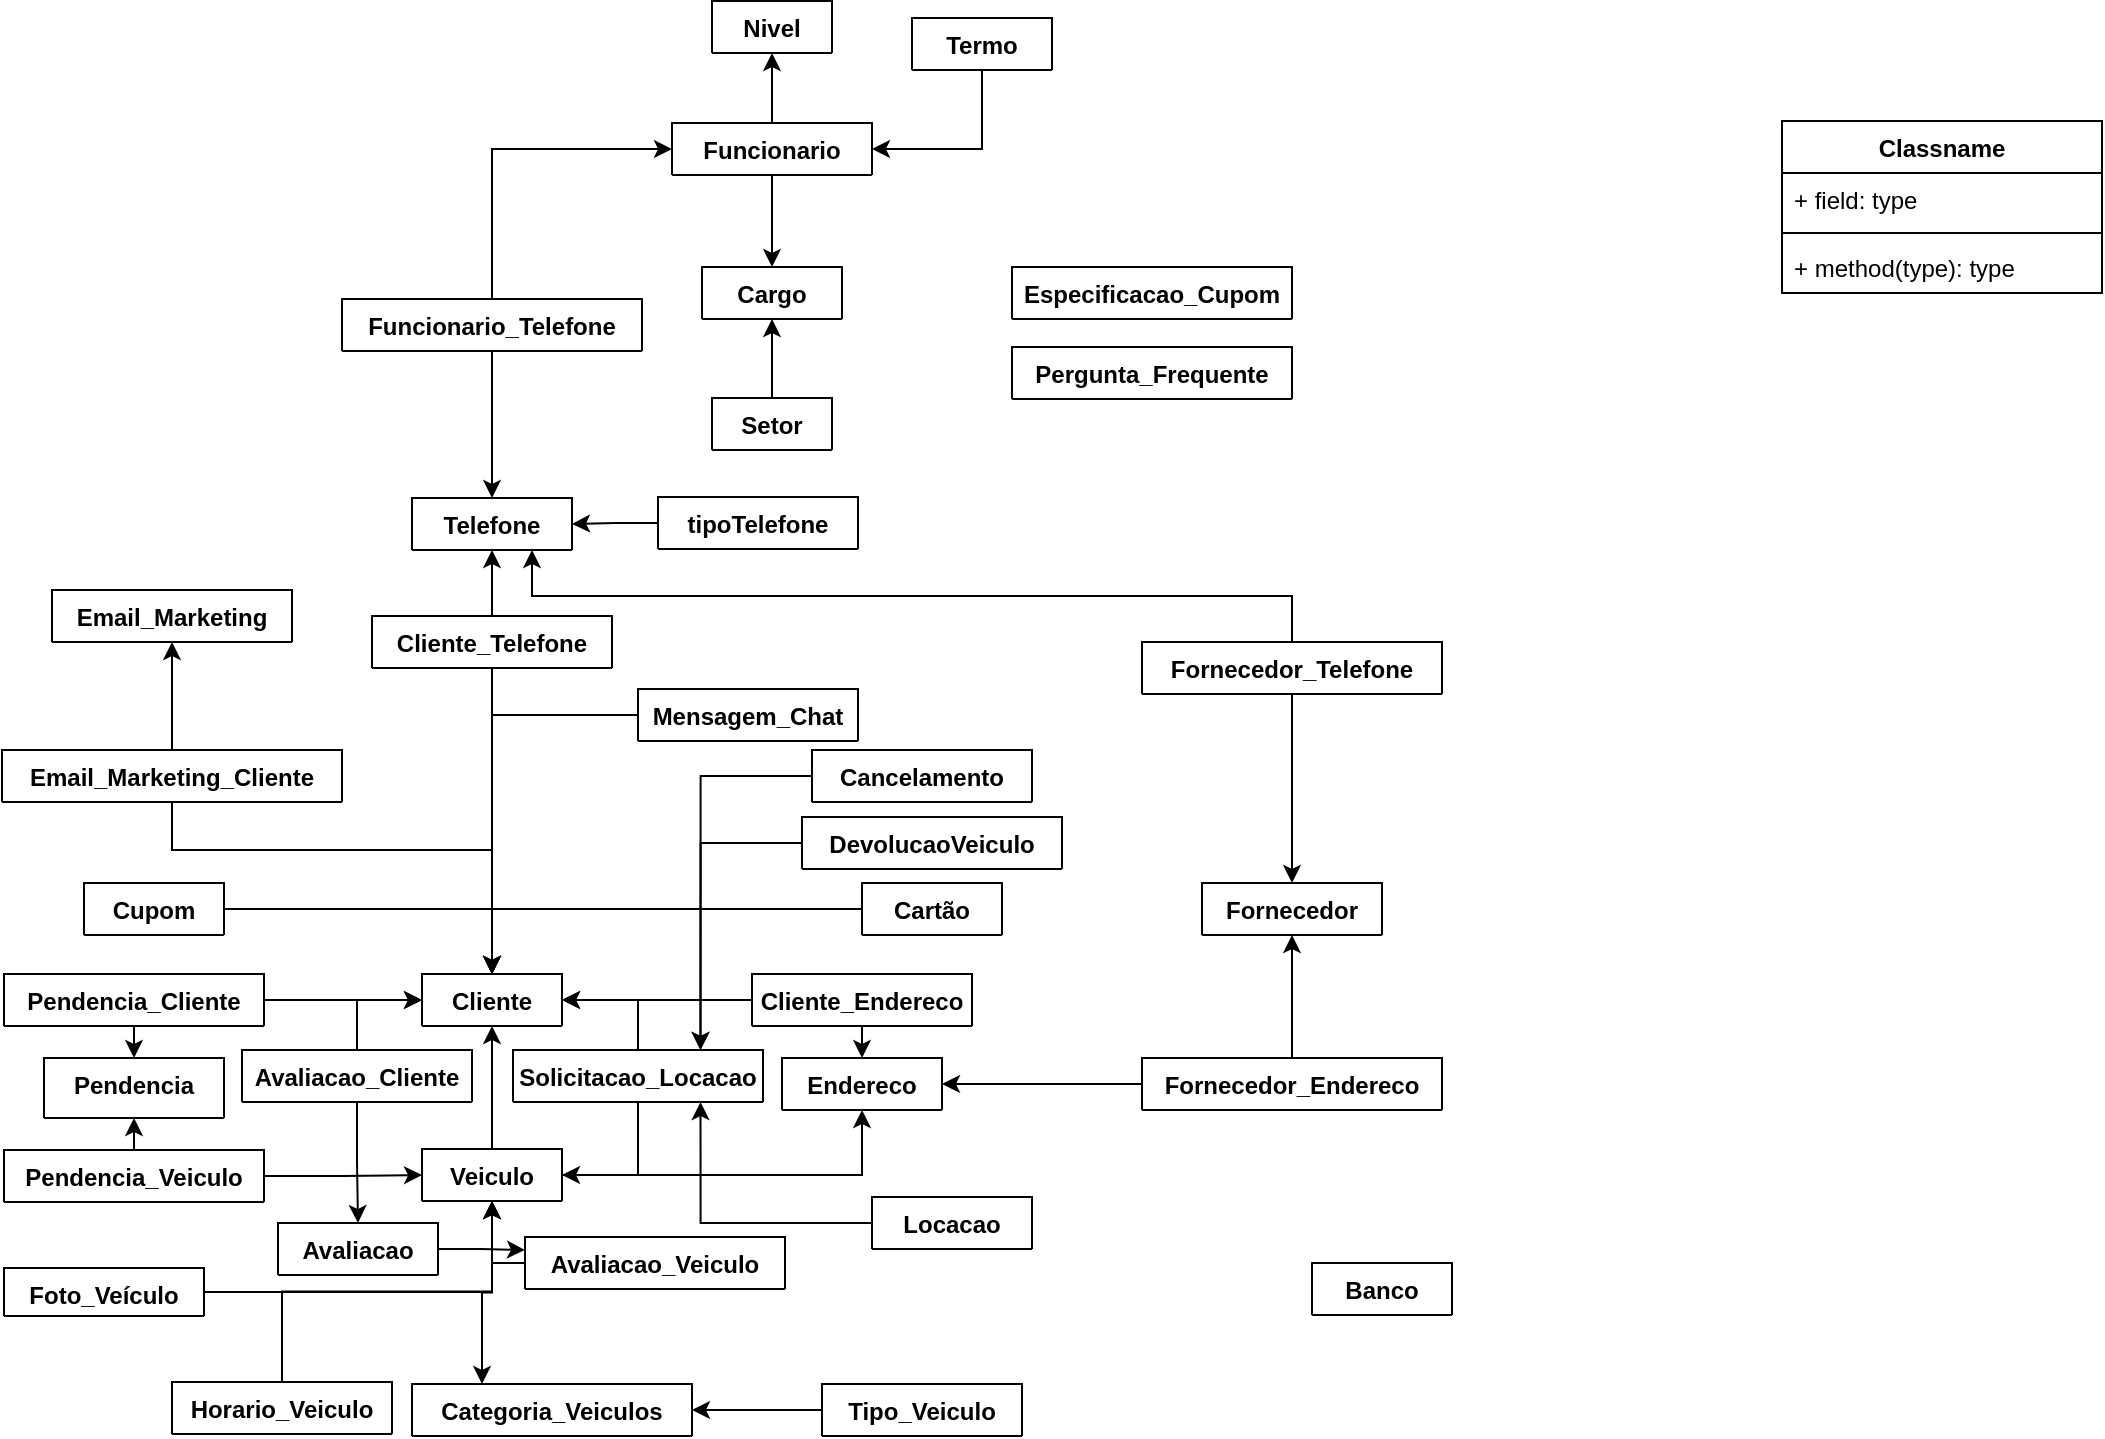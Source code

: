 <mxfile version="10.5.8" type="device"><diagram id="LupRLiMagSNGbeP4TsK7" name="Page-1"><mxGraphModel dx="1332" dy="1924" grid="1" gridSize="10" guides="1" tooltips="1" connect="1" arrows="1" fold="1" page="1" pageScale="1" pageWidth="1654" pageHeight="1169" math="0" shadow="0"><root><mxCell id="0"/><mxCell id="1" parent="0"/><mxCell id="3N4yEr8vcvDfLnkIDCUQ-1" value="Cliente" style="swimlane;fontStyle=1;align=center;verticalAlign=top;childLayout=stackLayout;horizontal=1;startSize=26;horizontalStack=0;resizeParent=1;resizeParentMax=0;resizeLast=0;collapsible=1;marginBottom=0;" parent="1" vertex="1" collapsed="1"><mxGeometry x="210" y="-598" width="70" height="26" as="geometry"><mxRectangle x="210" y="-598" width="250" height="630" as="alternateBounds"/></mxGeometry></mxCell><mxCell id="3N4yEr8vcvDfLnkIDCUQ-2" value="- idCliente: int&#10;- nome: string&#10;- cpf: string&#10;- dtNasc: date&#10;- cnh: string&#10;- categoriaCnh: string&#10;- email: string&#10;- senha: string&#10;- fotoPerfil: string&#10;- dataCadastro: date&#10;&#10;&#10;&#10;&#10;" style="text;strokeColor=none;fillColor=none;align=left;verticalAlign=top;spacingLeft=4;spacingRight=4;overflow=hidden;rotatable=0;points=[[0,0.5],[1,0.5]];portConstraint=eastwest;" parent="3N4yEr8vcvDfLnkIDCUQ-1" vertex="1"><mxGeometry y="26" width="70" height="164" as="geometry"/></mxCell><mxCell id="3N4yEr8vcvDfLnkIDCUQ-3" value="" style="line;strokeWidth=1;fillColor=none;align=left;verticalAlign=middle;spacingTop=-1;spacingLeft=3;spacingRight=3;rotatable=0;labelPosition=right;points=[];portConstraint=eastwest;" parent="3N4yEr8vcvDfLnkIDCUQ-1" vertex="1"><mxGeometry y="190" width="70" height="8" as="geometry"/></mxCell><mxCell id="3N4yEr8vcvDfLnkIDCUQ-4" value="+ getIdCliente(): int&#10;+ getNome(): string&#10;+ getCpf(): string&#10;+ getDtNasc(): date&#10;+ getCnh(): string&#10;+ getCategoriaCnh(): string&#10;+ getEmail(): string&#10;+ getSenha(): string&#10;+ getFotoPerfil(): string&#10;+ getDataCadastro(): date&#10;&#10;+ setIdCliente(int idCliente)&#10;+ setNome(string nome)&#10;+ setCpf(string cpf)&#10;+ setDtNasc(date dtNasc)&#10;+ setCnh(string cnh)&#10;+ setCategoriaCnh(string cnh)&#10;+ setEmail(string email)&#10;+ setSenha(string senha)&#10;+ setFotoPerfil(string fotoPerfil)&#10;+ setDataCadastro(string dataCadastro)&#10;&#10;+ inserir()&#10;+ excluirCliente()&#10;+ atualizarCliente()&#10;+ selecionarClientes():Cliente[]&#10;+ selecionarCliente(): Cliente&#10;&#10;&#10;&#10;&#10;" style="text;strokeColor=none;fillColor=none;align=left;verticalAlign=top;spacingLeft=4;spacingRight=4;overflow=hidden;rotatable=0;points=[[0,0.5],[1,0.5]];portConstraint=eastwest;" parent="3N4yEr8vcvDfLnkIDCUQ-1" vertex="1"><mxGeometry y="198" width="70" height="432" as="geometry"/></mxCell><mxCell id="hr6ypc0v5NitIrJp2zwZ-40" style="edgeStyle=orthogonalEdgeStyle;rounded=0;orthogonalLoop=1;jettySize=auto;html=1;exitX=1;exitY=0.5;exitDx=0;exitDy=0;entryX=0.5;entryY=0;entryDx=0;entryDy=0;" parent="1" source="UZ5ZaWbK9pDjuEdpVkSV-1" target="3N4yEr8vcvDfLnkIDCUQ-1" edge="1"><mxGeometry relative="1" as="geometry"/></mxCell><mxCell id="UZ5ZaWbK9pDjuEdpVkSV-1" value="Cupom" style="swimlane;fontStyle=1;align=center;verticalAlign=top;childLayout=stackLayout;horizontal=1;startSize=26;horizontalStack=0;resizeParent=1;resizeParentMax=0;resizeLast=0;collapsible=1;marginBottom=0;" parent="1" vertex="1" collapsed="1"><mxGeometry x="41" y="-643.5" width="70" height="26" as="geometry"><mxRectangle x="586" y="-466" width="250" height="310" as="alternateBounds"/></mxGeometry></mxCell><mxCell id="UZ5ZaWbK9pDjuEdpVkSV-2" value="- idCupom: int&#10;- cupom: string&#10;- ativo: tinyint&#10;- idCliente: int&#10;- desconto: float&#10;&#10;&#10;&#10;&#10;" style="text;strokeColor=none;fillColor=none;align=left;verticalAlign=top;spacingLeft=4;spacingRight=4;overflow=hidden;rotatable=0;points=[[0,0.5],[1,0.5]];portConstraint=eastwest;" parent="UZ5ZaWbK9pDjuEdpVkSV-1" vertex="1"><mxGeometry y="26" width="70" height="84" as="geometry"/></mxCell><mxCell id="UZ5ZaWbK9pDjuEdpVkSV-3" value="" style="line;strokeWidth=1;fillColor=none;align=left;verticalAlign=middle;spacingTop=-1;spacingLeft=3;spacingRight=3;rotatable=0;labelPosition=right;points=[];portConstraint=eastwest;" parent="UZ5ZaWbK9pDjuEdpVkSV-1" vertex="1"><mxGeometry y="110" width="70" height="8" as="geometry"/></mxCell><mxCell id="UZ5ZaWbK9pDjuEdpVkSV-4" value="+ getIdCupom(): int&#10;+ getCupom(): string&#10;+ getAtivo(): boolean&#10;+ getIdCliente(): int&#10;+ getDesconto(): float&#10;&#10;+ setIdCupom(int id)&#10;+ setCupom(string cupom)&#10;+ setAtivo(boolean ativo)&#10;+ setIdCliente(int id)&#10;+ setDesconto(double desconto)&#10;&#10;+ desativarCupom()&#10;&#10;" style="text;strokeColor=none;fillColor=none;align=left;verticalAlign=top;spacingLeft=4;spacingRight=4;overflow=hidden;rotatable=0;points=[[0,0.5],[1,0.5]];portConstraint=eastwest;" parent="UZ5ZaWbK9pDjuEdpVkSV-1" vertex="1"><mxGeometry y="118" width="70" height="192" as="geometry"/></mxCell><mxCell id="hr6ypc0v5NitIrJp2zwZ-48" style="edgeStyle=orthogonalEdgeStyle;rounded=0;orthogonalLoop=1;jettySize=auto;html=1;exitX=0;exitY=0.5;exitDx=0;exitDy=0;entryX=0.5;entryY=0;entryDx=0;entryDy=0;" parent="1" source="UZ5ZaWbK9pDjuEdpVkSV-5" target="3N4yEr8vcvDfLnkIDCUQ-1" edge="1"><mxGeometry relative="1" as="geometry"/></mxCell><mxCell id="UZ5ZaWbK9pDjuEdpVkSV-5" value="Cartão" style="swimlane;fontStyle=1;align=center;verticalAlign=top;childLayout=stackLayout;horizontal=1;startSize=26;horizontalStack=0;resizeParent=1;resizeParentMax=0;resizeLast=0;collapsible=1;marginBottom=0;" parent="1" vertex="1" collapsed="1"><mxGeometry x="430" y="-643.5" width="70" height="26" as="geometry"><mxRectangle x="702" y="-380" width="250" height="370" as="alternateBounds"/></mxGeometry></mxCell><mxCell id="UZ5ZaWbK9pDjuEdpVkSV-6" value="- idCartao: int&#10;- idCliente: int&#10;- bandeira: string&#10;- agencia: string&#10;- conta: string&#10;&#10;&#10;&#10;&#10;" style="text;strokeColor=none;fillColor=none;align=left;verticalAlign=top;spacingLeft=4;spacingRight=4;overflow=hidden;rotatable=0;points=[[0,0.5],[1,0.5]];portConstraint=eastwest;" parent="UZ5ZaWbK9pDjuEdpVkSV-5" vertex="1"><mxGeometry y="26" width="70" height="84" as="geometry"/></mxCell><mxCell id="UZ5ZaWbK9pDjuEdpVkSV-7" value="" style="line;strokeWidth=1;fillColor=none;align=left;verticalAlign=middle;spacingTop=-1;spacingLeft=3;spacingRight=3;rotatable=0;labelPosition=right;points=[];portConstraint=eastwest;" parent="UZ5ZaWbK9pDjuEdpVkSV-5" vertex="1"><mxGeometry y="110" width="70" height="8" as="geometry"/></mxCell><mxCell id="UZ5ZaWbK9pDjuEdpVkSV-8" value="+ getIdCartao(): int&#10;+ getidCliente(): int&#10;+ getBandeira(): string&#10;+ getAgencia(): string&#10;+ getConta(): string&#10;&#10;+ setICartao(): int&#10;+ setidCliente(): int&#10;+ setBandeira(): string&#10;+ setAgencia(): string&#10;+ setConta(): string&#10;&#10;+ inserir()&#10;+ excluirCartao()&#10;+ selecionarCartao():Cartao[]&#10;+ selecionarCartao(): Cartao&#10;&#10;" style="text;strokeColor=none;fillColor=none;align=left;verticalAlign=top;spacingLeft=4;spacingRight=4;overflow=hidden;rotatable=0;points=[[0,0.5],[1,0.5]];portConstraint=eastwest;" parent="UZ5ZaWbK9pDjuEdpVkSV-5" vertex="1"><mxGeometry y="118" width="70" height="252" as="geometry"/></mxCell><mxCell id="hr6ypc0v5NitIrJp2zwZ-46" style="edgeStyle=orthogonalEdgeStyle;rounded=0;orthogonalLoop=1;jettySize=auto;html=1;exitX=0.5;exitY=0;exitDx=0;exitDy=0;entryX=0.5;entryY=1;entryDx=0;entryDy=0;" parent="1" source="Y-pEED4Z0-yLrISx8Lqp-1" target="3N4yEr8vcvDfLnkIDCUQ-1" edge="1"><mxGeometry relative="1" as="geometry"/></mxCell><mxCell id="HvTy9WB4ooGAK5hro4j6-78" style="edgeStyle=orthogonalEdgeStyle;rounded=0;orthogonalLoop=1;jettySize=auto;html=1;exitX=1;exitY=0.5;exitDx=0;exitDy=0;entryX=0.5;entryY=1;entryDx=0;entryDy=0;" edge="1" parent="1" source="Y-pEED4Z0-yLrISx8Lqp-1" target="m4UtIYzpFPlnAB-1XUTG-25"><mxGeometry relative="1" as="geometry"/></mxCell><mxCell id="HvTy9WB4ooGAK5hro4j6-91" style="edgeStyle=orthogonalEdgeStyle;rounded=0;orthogonalLoop=1;jettySize=auto;html=1;exitX=0.5;exitY=1;exitDx=0;exitDy=0;entryX=0.25;entryY=0;entryDx=0;entryDy=0;" edge="1" parent="1" source="Y-pEED4Z0-yLrISx8Lqp-1" target="HvTy9WB4ooGAK5hro4j6-45"><mxGeometry relative="1" as="geometry"/></mxCell><mxCell id="Y-pEED4Z0-yLrISx8Lqp-1" value="Veiculo" style="swimlane;fontStyle=1;align=center;verticalAlign=top;childLayout=stackLayout;horizontal=1;startSize=26;horizontalStack=0;resizeParent=1;resizeParentMax=0;resizeLast=0;collapsible=1;marginBottom=0;" parent="1" vertex="1" collapsed="1"><mxGeometry x="210" y="-510.5" width="70" height="26" as="geometry"><mxRectangle x="210" y="-510.5" width="250" height="350" as="alternateBounds"/></mxGeometry></mxCell><mxCell id="Y-pEED4Z0-yLrISx8Lqp-2" value="- idVeiculo: int&#10;- idCategoria_Veiculo: int&#10;- idCliente: int&#10;- marca: string&#10;- modelo: string&#10;- cor: string&#10;- altura: float&#10;- comprmento: float&#10;- largura: float&#10;- valorHora: float&#10;- ano: int&#10;- quilometragem: float&#10;- valorVenda: float&#10;&#10;&#10;&#10;&#10;&#10;&#10;" style="text;strokeColor=none;fillColor=none;align=left;verticalAlign=top;spacingLeft=4;spacingRight=4;overflow=hidden;rotatable=0;points=[[0,0.5],[1,0.5]];portConstraint=eastwest;" parent="Y-pEED4Z0-yLrISx8Lqp-1" vertex="1"><mxGeometry y="26" width="70" height="194" as="geometry"/></mxCell><mxCell id="Y-pEED4Z0-yLrISx8Lqp-3" value="" style="line;strokeWidth=1;fillColor=none;align=left;verticalAlign=middle;spacingTop=-1;spacingLeft=3;spacingRight=3;rotatable=0;labelPosition=right;points=[];portConstraint=eastwest;" parent="Y-pEED4Z0-yLrISx8Lqp-1" vertex="1"><mxGeometry y="220" width="70" height="8" as="geometry"/></mxCell><mxCell id="Y-pEED4Z0-yLrISx8Lqp-4" value="&#10;+ inserir()&#10;+ atualizarVeiculo()&#10;+ excluirVeiculo()&#10;+ selecionarVeiculo():Veiculo[]&#10;+ selecionarVeiculo(): Veiculo&#10;&#10;" style="text;strokeColor=none;fillColor=none;align=left;verticalAlign=top;spacingLeft=4;spacingRight=4;overflow=hidden;rotatable=0;points=[[0,0.5],[1,0.5]];portConstraint=eastwest;" parent="Y-pEED4Z0-yLrISx8Lqp-1" vertex="1"><mxGeometry y="228" width="70" height="122" as="geometry"/></mxCell><mxCell id="hr6ypc0v5NitIrJp2zwZ-47" style="edgeStyle=orthogonalEdgeStyle;rounded=0;orthogonalLoop=1;jettySize=auto;html=1;exitX=0.5;exitY=0;exitDx=0;exitDy=0;entryX=0.5;entryY=1;entryDx=0;entryDy=0;" parent="1" source="Y-pEED4Z0-yLrISx8Lqp-11" target="Y-pEED4Z0-yLrISx8Lqp-1" edge="1"><mxGeometry relative="1" as="geometry"/></mxCell><mxCell id="Y-pEED4Z0-yLrISx8Lqp-11" value="Horario_Veiculo" style="swimlane;fontStyle=1;align=center;verticalAlign=top;childLayout=stackLayout;horizontal=1;startSize=26;horizontalStack=0;resizeParent=1;resizeParentMax=0;resizeLast=0;collapsible=1;marginBottom=0;" parent="1" vertex="1" collapsed="1"><mxGeometry x="85" y="-394" width="110" height="26" as="geometry"><mxRectangle x="85" y="-410" width="145" height="160" as="alternateBounds"/></mxGeometry></mxCell><mxCell id="Y-pEED4Z0-yLrISx8Lqp-12" value="- idHorario_Veiculo: int&#10;- idVeiculo: int&#10;- dia: date&#10;- inicioHorario: time&#10;- fimHorario: time&#10;&#10;&#10;&#10;&#10;" style="text;strokeColor=none;fillColor=none;align=left;verticalAlign=top;spacingLeft=4;spacingRight=4;overflow=hidden;rotatable=0;points=[[0,0.5],[1,0.5]];portConstraint=eastwest;" parent="Y-pEED4Z0-yLrISx8Lqp-11" vertex="1"><mxGeometry y="26" width="110" height="84" as="geometry"/></mxCell><mxCell id="Y-pEED4Z0-yLrISx8Lqp-13" value="" style="line;strokeWidth=1;fillColor=none;align=left;verticalAlign=middle;spacingTop=-1;spacingLeft=3;spacingRight=3;rotatable=0;labelPosition=right;points=[];portConstraint=eastwest;" parent="Y-pEED4Z0-yLrISx8Lqp-11" vertex="1"><mxGeometry y="110" width="110" height="8" as="geometry"/></mxCell><mxCell id="Y-pEED4Z0-yLrISx8Lqp-14" value="+ inserir()&#10;+ atualizarHorario()&#10;&#10;" style="text;strokeColor=none;fillColor=none;align=left;verticalAlign=top;spacingLeft=4;spacingRight=4;overflow=hidden;rotatable=0;points=[[0,0.5],[1,0.5]];portConstraint=eastwest;" parent="Y-pEED4Z0-yLrISx8Lqp-11" vertex="1"><mxGeometry y="118" width="110" height="42" as="geometry"/></mxCell><mxCell id="m4UtIYzpFPlnAB-1XUTG-1" value="Especificacao_Cupom" style="swimlane;fontStyle=1;align=center;verticalAlign=top;childLayout=stackLayout;horizontal=1;startSize=26;horizontalStack=0;resizeParent=1;resizeParentMax=0;resizeLast=0;collapsible=1;marginBottom=0;" parent="1" vertex="1" collapsed="1"><mxGeometry x="505" y="-951.5" width="140" height="26" as="geometry"><mxRectangle x="446" y="-800" width="250" height="260" as="alternateBounds"/></mxGeometry></mxCell><mxCell id="m4UtIYzpFPlnAB-1XUTG-2" value="- idEspecificacao_Cupom: int&#10;- notaMinimaAvaliacao: int&#10;- sequenciaAvaliacao: tinyint&#10;- desconto: int&#10;&#10;&#10;&#10;&#10;" style="text;strokeColor=none;fillColor=none;align=left;verticalAlign=top;spacingLeft=4;spacingRight=4;overflow=hidden;rotatable=0;points=[[0,0.5],[1,0.5]];portConstraint=eastwest;" parent="m4UtIYzpFPlnAB-1XUTG-1" vertex="1"><mxGeometry y="26" width="140" height="84" as="geometry"/></mxCell><mxCell id="m4UtIYzpFPlnAB-1XUTG-3" value="" style="line;strokeWidth=1;fillColor=none;align=left;verticalAlign=middle;spacingTop=-1;spacingLeft=3;spacingRight=3;rotatable=0;labelPosition=right;points=[];portConstraint=eastwest;" parent="m4UtIYzpFPlnAB-1XUTG-1" vertex="1"><mxGeometry y="110" width="140" height="8" as="geometry"/></mxCell><mxCell id="m4UtIYzpFPlnAB-1XUTG-4" value="+ getIdEspecificacaoCupom(): int&#10;+ getNotaMinimaAvaliacao(): int&#10;+ getSequenciaAvaliacao(): int&#10;+ getDesconto(): int&#10;&#10;+ setIdEspecificacaoCupom(int id)&#10;+ setNotaMinimaAvaliacao(int nota)&#10;+ setSequenciaAvaliacao(int sequencia)&#10;+ setDesconto(int desconto)&#10;&#10;" style="text;strokeColor=none;fillColor=none;align=left;verticalAlign=top;spacingLeft=4;spacingRight=4;overflow=hidden;rotatable=0;points=[[0,0.5],[1,0.5]];portConstraint=eastwest;" parent="m4UtIYzpFPlnAB-1XUTG-1" vertex="1"><mxGeometry y="118" width="140" height="142" as="geometry"/></mxCell><mxCell id="hr6ypc0v5NitIrJp2zwZ-45" style="edgeStyle=orthogonalEdgeStyle;rounded=0;orthogonalLoop=1;jettySize=auto;html=1;exitX=0;exitY=0.5;exitDx=0;exitDy=0;entryX=0.5;entryY=0;entryDx=0;entryDy=0;" parent="1" source="m4UtIYzpFPlnAB-1XUTG-6" target="3N4yEr8vcvDfLnkIDCUQ-1" edge="1"><mxGeometry relative="1" as="geometry"/></mxCell><mxCell id="m4UtIYzpFPlnAB-1XUTG-6" value="Mensagem_Chat" style="swimlane;fontStyle=1;align=center;verticalAlign=top;childLayout=stackLayout;horizontal=1;startSize=26;horizontalStack=0;resizeParent=1;resizeParentMax=0;resizeLast=0;collapsible=1;marginBottom=0;" parent="1" vertex="1" collapsed="1"><mxGeometry x="318" y="-740.5" width="110" height="26" as="geometry"><mxRectangle x="430" y="-380" width="250" height="310" as="alternateBounds"/></mxGeometry></mxCell><mxCell id="m4UtIYzpFPlnAB-1XUTG-7" value="- idMensagem_Chat: int&#10;- idRemetente: int&#10;- idDestinatario: int&#10;- mensagem: string&#10;&#10;&#10;&#10;&#10;" style="text;strokeColor=none;fillColor=none;align=left;verticalAlign=top;spacingLeft=4;spacingRight=4;overflow=hidden;rotatable=0;points=[[0,0.5],[1,0.5]];portConstraint=eastwest;" parent="m4UtIYzpFPlnAB-1XUTG-6" vertex="1"><mxGeometry y="26" width="110" height="84" as="geometry"/></mxCell><mxCell id="m4UtIYzpFPlnAB-1XUTG-8" value="" style="line;strokeWidth=1;fillColor=none;align=left;verticalAlign=middle;spacingTop=-1;spacingLeft=3;spacingRight=3;rotatable=0;labelPosition=right;points=[];portConstraint=eastwest;" parent="m4UtIYzpFPlnAB-1XUTG-6" vertex="1"><mxGeometry y="110" width="110" height="8" as="geometry"/></mxCell><mxCell id="m4UtIYzpFPlnAB-1XUTG-9" value="+ getIdMensagem_Chat(): int&#10;+ getIdRemetente(): int&#10;+ getidDestinatario(): int&#10;+ getMensagem(): string&#10;&#10;+ setIdMensagem_Chat(int id)&#10;+ setIdRemetente(int id)&#10;+ setidDestinatario(int id)&#10;+ setMensagem(string Mensagem)&#10;&#10;+ inserir()&#10;&#10;" style="text;strokeColor=none;fillColor=none;align=left;verticalAlign=top;spacingLeft=4;spacingRight=4;overflow=hidden;rotatable=0;points=[[0,0.5],[1,0.5]];portConstraint=eastwest;" parent="m4UtIYzpFPlnAB-1XUTG-6" vertex="1"><mxGeometry y="118" width="110" height="192" as="geometry"/></mxCell><mxCell id="m4UtIYzpFPlnAB-1XUTG-17" value="Cargo" style="swimlane;fontStyle=1;align=center;verticalAlign=top;childLayout=stackLayout;horizontal=1;startSize=26;horizontalStack=0;resizeParent=1;resizeParentMax=0;resizeLast=0;collapsible=1;marginBottom=0;" parent="1" vertex="1" collapsed="1"><mxGeometry x="350" y="-951.5" width="70" height="26" as="geometry"><mxRectangle x="680" y="-741" width="160" height="350" as="alternateBounds"/></mxGeometry></mxCell><mxCell id="m4UtIYzpFPlnAB-1XUTG-18" value="- idCargo: int&#10;- idSetor: int&#10;- nomeSetor: string&#10;- descricaoCargo: string&#10;" style="text;strokeColor=none;fillColor=none;align=left;verticalAlign=top;spacingLeft=4;spacingRight=4;overflow=hidden;rotatable=0;points=[[0,0.5],[1,0.5]];portConstraint=eastwest;" parent="m4UtIYzpFPlnAB-1XUTG-17" vertex="1"><mxGeometry y="26" width="70" height="74" as="geometry"/></mxCell><mxCell id="m4UtIYzpFPlnAB-1XUTG-19" value="" style="line;strokeWidth=1;fillColor=none;align=left;verticalAlign=middle;spacingTop=-1;spacingLeft=3;spacingRight=3;rotatable=0;labelPosition=right;points=[];portConstraint=eastwest;" parent="m4UtIYzpFPlnAB-1XUTG-17" vertex="1"><mxGeometry y="100" width="70" height="8" as="geometry"/></mxCell><mxCell id="m4UtIYzpFPlnAB-1XUTG-20" value="+ getIdCargo(): int&#10;+ getIdSetor(): int&#10;+ getNomeSetor(): string&#10;+ getDescricaoCargo(): string&#10;&#10;&#10;+ setIdCargo( int idCargo)&#10;+ setIdSetor(int idSetor)&#10;+ setNomeSetor(string nomeSetor)&#10;+ setDescricaoCargo(string descricaoCargo)&#10;&#10;+ inserir()&#10;+ excluirCargo()&#10;+ atualizarCargo()&#10;+ visualizarCargo(): Cargo[]&#10;+ vsualizarCargo(): Cargo&#10;&#10;&#10;" style="text;strokeColor=none;fillColor=none;align=left;verticalAlign=top;spacingLeft=4;spacingRight=4;overflow=hidden;rotatable=0;points=[[0,0.5],[1,0.5]];portConstraint=eastwest;" parent="m4UtIYzpFPlnAB-1XUTG-17" vertex="1"><mxGeometry y="108" width="70" height="242" as="geometry"/></mxCell><mxCell id="hr6ypc0v5NitIrJp2zwZ-41" style="edgeStyle=orthogonalEdgeStyle;rounded=0;orthogonalLoop=1;jettySize=auto;html=1;exitX=1;exitY=0.5;exitDx=0;exitDy=0;entryX=0;entryY=0.5;entryDx=0;entryDy=0;" parent="1" source="m4UtIYzpFPlnAB-1XUTG-21" target="3N4yEr8vcvDfLnkIDCUQ-1" edge="1"><mxGeometry relative="1" as="geometry"/></mxCell><mxCell id="hr6ypc0v5NitIrJp2zwZ-43" style="edgeStyle=orthogonalEdgeStyle;rounded=0;orthogonalLoop=1;jettySize=auto;html=1;exitX=0.5;exitY=1;exitDx=0;exitDy=0;entryX=0.5;entryY=0;entryDx=0;entryDy=0;" parent="1" source="m4UtIYzpFPlnAB-1XUTG-21" target="m4UtIYzpFPlnAB-1XUTG-51" edge="1"><mxGeometry relative="1" as="geometry"/></mxCell><mxCell id="m4UtIYzpFPlnAB-1XUTG-21" value="Pendencia_Cliente" style="swimlane;fontStyle=1;align=center;verticalAlign=top;childLayout=stackLayout;horizontal=1;startSize=26;horizontalStack=0;resizeParent=1;resizeParentMax=0;resizeLast=0;collapsible=1;marginBottom=0;" parent="1" vertex="1" collapsed="1"><mxGeometry x="1" y="-598" width="130" height="26" as="geometry"><mxRectangle x="810" y="-550" width="280" height="230" as="alternateBounds"/></mxGeometry></mxCell><mxCell id="m4UtIYzpFPlnAB-1XUTG-22" value="- idPendencia_Cliente: int&#10;- idPendencia: int&#10;- idCliente: int&#10;" style="text;strokeColor=none;fillColor=none;align=left;verticalAlign=top;spacingLeft=4;spacingRight=4;overflow=hidden;rotatable=0;points=[[0,0.5],[1,0.5]];portConstraint=eastwest;" parent="m4UtIYzpFPlnAB-1XUTG-21" vertex="1"><mxGeometry y="26" width="130" height="54" as="geometry"/></mxCell><mxCell id="m4UtIYzpFPlnAB-1XUTG-23" value="" style="line;strokeWidth=1;fillColor=none;align=left;verticalAlign=middle;spacingTop=-1;spacingLeft=3;spacingRight=3;rotatable=0;labelPosition=right;points=[];portConstraint=eastwest;" parent="m4UtIYzpFPlnAB-1XUTG-21" vertex="1"><mxGeometry y="80" width="130" height="8" as="geometry"/></mxCell><mxCell id="m4UtIYzpFPlnAB-1XUTG-24" value="+ getIdPendenciaCliente(): int&#10;+ getIdPendencia(): int&#10;+ getIdCliente(): int&#10;&#10;+ setIdPendenciaCliente(int idPendenciaCliente)&#10;+ setIdPendencia(int idPendencia)&#10;+ setIdCliente(int idCliente)&#10;&#10;+ inserir()" style="text;strokeColor=none;fillColor=none;align=left;verticalAlign=top;spacingLeft=4;spacingRight=4;overflow=hidden;rotatable=0;points=[[0,0.5],[1,0.5]];portConstraint=eastwest;" parent="m4UtIYzpFPlnAB-1XUTG-21" vertex="1"><mxGeometry y="88" width="130" height="142" as="geometry"/></mxCell><mxCell id="m4UtIYzpFPlnAB-1XUTG-25" value="Endereco" style="swimlane;fontStyle=1;align=center;verticalAlign=top;childLayout=stackLayout;horizontal=1;startSize=26;horizontalStack=0;resizeParent=1;resizeParentMax=0;resizeLast=0;collapsible=1;marginBottom=0;" parent="1" vertex="1" collapsed="1"><mxGeometry x="390" y="-556" width="80" height="26" as="geometry"><mxRectangle x="280" y="-293" width="230" height="400" as="alternateBounds"/></mxGeometry></mxCell><mxCell id="m4UtIYzpFPlnAB-1XUTG-26" value="- idEndereco: int&#10;- cidade: string&#10;- uf: string&#10;- numero: string&#10;- complemento: string &#10;" style="text;strokeColor=none;fillColor=none;align=left;verticalAlign=top;spacingLeft=4;spacingRight=4;overflow=hidden;rotatable=0;points=[[0,0.5],[1,0.5]];portConstraint=eastwest;" parent="m4UtIYzpFPlnAB-1XUTG-25" vertex="1"><mxGeometry y="26" width="80" height="94" as="geometry"/></mxCell><mxCell id="m4UtIYzpFPlnAB-1XUTG-27" value="" style="line;strokeWidth=1;fillColor=none;align=left;verticalAlign=middle;spacingTop=-1;spacingLeft=3;spacingRight=3;rotatable=0;labelPosition=right;points=[];portConstraint=eastwest;" parent="m4UtIYzpFPlnAB-1XUTG-25" vertex="1"><mxGeometry y="120" width="80" height="8" as="geometry"/></mxCell><mxCell id="m4UtIYzpFPlnAB-1XUTG-28" value="+ getIdEndereco(): int&#10;+ getCidade(): string&#10;+ getUf(): string&#10;+ getNumero(): string&#10;+ getComplemento(): string&#10;&#10;+ setIdEndereco(int id)&#10;+ setCidade(string cidade)&#10;+ setUf(string uf)&#10;+ setNumero(string numero)&#10;+ setComplemento(string complemento)&#10;&#10;+ inserir()&#10;+ excluirEndereco()&#10;+ atualizarEndereco()&#10;+ selecionarEndereco(): Endereco[]&#10;+ selecionarEndereco(): Endereco&#10;+ localizar&#10;" style="text;strokeColor=none;fillColor=none;align=left;verticalAlign=top;spacingLeft=4;spacingRight=4;overflow=hidden;rotatable=0;points=[[0,0.5],[1,0.5]];portConstraint=eastwest;" parent="m4UtIYzpFPlnAB-1XUTG-25" vertex="1"><mxGeometry y="128" width="80" height="272" as="geometry"/></mxCell><mxCell id="hr6ypc0v5NitIrJp2zwZ-81" style="edgeStyle=orthogonalEdgeStyle;rounded=0;orthogonalLoop=1;jettySize=auto;html=1;exitX=0;exitY=0.5;exitDx=0;exitDy=0;entryX=0.75;entryY=0;entryDx=0;entryDy=0;" parent="1" source="m4UtIYzpFPlnAB-1XUTG-35" target="hr6ypc0v5NitIrJp2zwZ-5" edge="1"><mxGeometry relative="1" as="geometry"/></mxCell><mxCell id="m4UtIYzpFPlnAB-1XUTG-35" value="DevolucaoVeiculo" style="swimlane;fontStyle=1;align=center;verticalAlign=top;childLayout=stackLayout;horizontal=1;startSize=26;horizontalStack=0;resizeParent=1;resizeParentMax=0;resizeLast=0;collapsible=1;marginBottom=0;" parent="1" vertex="1" collapsed="1"><mxGeometry x="400" y="-676.5" width="130" height="26" as="geometry"><mxRectangle x="760" y="-447.5" width="290" height="340" as="alternateBounds"/></mxGeometry></mxCell><mxCell id="m4UtIYzpFPlnAB-1XUTG-36" value="- idDevolucaoVeiculo: int&#10;- idLocacao: int&#10;- horarioDevolvido: datetime&#10;- confirmLocador: boolean&#10;- confirmLocatario: boolean&#10;&#10;" style="text;strokeColor=none;fillColor=none;align=left;verticalAlign=top;spacingLeft=4;spacingRight=4;overflow=hidden;rotatable=0;points=[[0,0.5],[1,0.5]];portConstraint=eastwest;" parent="m4UtIYzpFPlnAB-1XUTG-35" vertex="1"><mxGeometry y="26" width="130" height="84" as="geometry"/></mxCell><mxCell id="m4UtIYzpFPlnAB-1XUTG-37" value="" style="line;strokeWidth=1;fillColor=none;align=left;verticalAlign=middle;spacingTop=-1;spacingLeft=3;spacingRight=3;rotatable=0;labelPosition=right;points=[];portConstraint=eastwest;" parent="m4UtIYzpFPlnAB-1XUTG-35" vertex="1"><mxGeometry y="110" width="130" height="8" as="geometry"/></mxCell><mxCell id="m4UtIYzpFPlnAB-1XUTG-38" value="+ getIdDevolucaoVeiculo(): int&#10;+ getIdLocacao(): int&#10;+ getHorarioDevolvido(): datetime&#10;+ getConfirmLocador(): boolean&#10;+ getConfirmLocatario(): boolean&#10;&#10;+ setIdDevolucaoVeiculo(int idDevolucaoVeiculo)&#10;+ setIdLocacao(int idLocacao)&#10;+ setHorarioDevolvido(datetime horarioDevolvido)&#10;+ setConfirmLocador(boolean confirmLocador)&#10;+ setConfirmLocatario(boolean confirmLocatario)&#10;&#10;+ Inserir()&#10;+ confirmarDevolucaoLocador()&#10;+ confirmarDevolucaoLocatario()&#10;&#10;" style="text;strokeColor=none;fillColor=none;align=left;verticalAlign=top;spacingLeft=4;spacingRight=4;overflow=hidden;rotatable=0;points=[[0,0.5],[1,0.5]];portConstraint=eastwest;" parent="m4UtIYzpFPlnAB-1XUTG-35" vertex="1"><mxGeometry y="118" width="130" height="222" as="geometry"/></mxCell><mxCell id="hr6ypc0v5NitIrJp2zwZ-79" style="edgeStyle=orthogonalEdgeStyle;rounded=0;orthogonalLoop=1;jettySize=auto;html=1;exitX=0;exitY=0.5;exitDx=0;exitDy=0;entryX=0.5;entryY=1;entryDx=0;entryDy=0;" parent="1" source="m4UtIYzpFPlnAB-1XUTG-39" target="Y-pEED4Z0-yLrISx8Lqp-1" edge="1"><mxGeometry relative="1" as="geometry"/></mxCell><mxCell id="m4UtIYzpFPlnAB-1XUTG-39" value="Avaliacao_Veiculo" style="swimlane;fontStyle=1;align=center;verticalAlign=top;childLayout=stackLayout;horizontal=1;startSize=26;horizontalStack=0;resizeParent=1;resizeParentMax=0;resizeLast=0;collapsible=1;marginBottom=0;" parent="1" vertex="1" collapsed="1"><mxGeometry x="261.5" y="-466.5" width="130" height="26" as="geometry"><mxRectangle x="265" y="-437" width="180" height="130" as="alternateBounds"/></mxGeometry></mxCell><mxCell id="m4UtIYzpFPlnAB-1XUTG-40" value="- idAvaliacao_Veiculo: int&#10;- idAvaliacao: int&#10;- idVeiculo: int&#10;" style="text;strokeColor=none;fillColor=none;align=left;verticalAlign=top;spacingLeft=4;spacingRight=4;overflow=hidden;rotatable=0;points=[[0,0.5],[1,0.5]];portConstraint=eastwest;" parent="m4UtIYzpFPlnAB-1XUTG-39" vertex="1"><mxGeometry y="26" width="130" height="54" as="geometry"/></mxCell><mxCell id="m4UtIYzpFPlnAB-1XUTG-41" value="" style="line;strokeWidth=1;fillColor=none;align=left;verticalAlign=middle;spacingTop=-1;spacingLeft=3;spacingRight=3;rotatable=0;labelPosition=right;points=[];portConstraint=eastwest;" parent="m4UtIYzpFPlnAB-1XUTG-39" vertex="1"><mxGeometry y="80" width="130" height="8" as="geometry"/></mxCell><mxCell id="m4UtIYzpFPlnAB-1XUTG-42" value="+ inserir()&#10;+ selecionarAvaliacaoVeiculo()&#10;" style="text;strokeColor=none;fillColor=none;align=left;verticalAlign=top;spacingLeft=4;spacingRight=4;overflow=hidden;rotatable=0;points=[[0,0.5],[1,0.5]];portConstraint=eastwest;" parent="m4UtIYzpFPlnAB-1XUTG-39" vertex="1"><mxGeometry y="88" width="130" height="42" as="geometry"/></mxCell><mxCell id="hr6ypc0v5NitIrJp2zwZ-77" style="edgeStyle=orthogonalEdgeStyle;rounded=0;orthogonalLoop=1;jettySize=auto;html=1;exitX=0.5;exitY=0;exitDx=0;exitDy=0;entryX=0;entryY=0.5;entryDx=0;entryDy=0;" parent="1" source="m4UtIYzpFPlnAB-1XUTG-43" target="3N4yEr8vcvDfLnkIDCUQ-1" edge="1"><mxGeometry relative="1" as="geometry"/></mxCell><mxCell id="HvTy9WB4ooGAK5hro4j6-84" style="edgeStyle=orthogonalEdgeStyle;rounded=0;orthogonalLoop=1;jettySize=auto;html=1;exitX=0.5;exitY=1;exitDx=0;exitDy=0;entryX=0.5;entryY=0;entryDx=0;entryDy=0;" edge="1" parent="1" source="m4UtIYzpFPlnAB-1XUTG-43" target="HvTy9WB4ooGAK5hro4j6-57"><mxGeometry relative="1" as="geometry"/></mxCell><mxCell id="m4UtIYzpFPlnAB-1XUTG-43" value="Avaliacao_Cliente" style="swimlane;fontStyle=1;align=center;verticalAlign=top;childLayout=stackLayout;horizontal=1;startSize=26;horizontalStack=0;resizeParent=1;resizeParentMax=0;resizeLast=0;collapsible=1;marginBottom=0;" parent="1" vertex="1" collapsed="1"><mxGeometry x="120" y="-560" width="115" height="26" as="geometry"><mxRectangle x="470" y="-336" width="280" height="380" as="alternateBounds"/></mxGeometry></mxCell><mxCell id="m4UtIYzpFPlnAB-1XUTG-44" value="- idAvaliacao_Cliente: int&#10;- idCliente: int&#10;- nota: tinyint&#10;- depoimento: string&#10;- idLocacao: int&#10;" style="text;strokeColor=none;fillColor=none;align=left;verticalAlign=top;spacingLeft=4;spacingRight=4;overflow=hidden;rotatable=0;points=[[0,0.5],[1,0.5]];portConstraint=eastwest;" parent="m4UtIYzpFPlnAB-1XUTG-43" vertex="1"><mxGeometry y="26" width="115" height="84" as="geometry"/></mxCell><mxCell id="m4UtIYzpFPlnAB-1XUTG-45" value="" style="line;strokeWidth=1;fillColor=none;align=left;verticalAlign=middle;spacingTop=-1;spacingLeft=3;spacingRight=3;rotatable=0;labelPosition=right;points=[];portConstraint=eastwest;" parent="m4UtIYzpFPlnAB-1XUTG-43" vertex="1"><mxGeometry y="110" width="115" height="8" as="geometry"/></mxCell><mxCell id="m4UtIYzpFPlnAB-1XUTG-46" value="+ getIdAvaliacaoCliente(): int&#10;+ getIdCliente(): int&#10;+ getNota(): tinyint&#10;+ getDepoimento(): string&#10;+ getIdLocacao(): int&#10;&#10;+ setIdAvaliacaoCliente(int idAvaliacaoCliente)&#10;&#10;+ setIdCliente(int idCliente)&#10;&#10;+ setNota(tinynt nota)&#10;&#10;+ setDepoimento(string depoimento)&#10;+ setIdLocacao(int idLocacao)&#10;&#10;+ inserir()&#10;+ selecionarAvaliacaoCliente(): AvalacaoCliente[]&#10;+ selecionarAvaliacaoCliente()&#10;&#10;" style="text;strokeColor=none;fillColor=none;align=left;verticalAlign=top;spacingLeft=4;spacingRight=4;overflow=hidden;rotatable=0;points=[[0,0.5],[1,0.5]];portConstraint=eastwest;" parent="m4UtIYzpFPlnAB-1XUTG-43" vertex="1"><mxGeometry y="118" width="115" height="262" as="geometry"/></mxCell><mxCell id="m4UtIYzpFPlnAB-1XUTG-47" value="Nivel" style="swimlane;fontStyle=1;align=center;verticalAlign=top;childLayout=stackLayout;horizontal=1;startSize=26;horizontalStack=0;resizeParent=1;resizeParentMax=0;resizeLast=0;collapsible=1;marginBottom=0;" parent="1" vertex="1" collapsed="1"><mxGeometry x="355" y="-1084.5" width="60" height="26" as="geometry"><mxRectangle x="630" y="-431" width="160" height="320" as="alternateBounds"/></mxGeometry></mxCell><mxCell id="m4UtIYzpFPlnAB-1XUTG-48" value="- idNivel: int&#10;- nome: string&#10;- descricao: string&#10;- permissoes: int&#10;" style="text;strokeColor=none;fillColor=none;align=left;verticalAlign=top;spacingLeft=4;spacingRight=4;overflow=hidden;rotatable=0;points=[[0,0.5],[1,0.5]];portConstraint=eastwest;" parent="m4UtIYzpFPlnAB-1XUTG-47" vertex="1"><mxGeometry y="26" width="60" height="64" as="geometry"/></mxCell><mxCell id="m4UtIYzpFPlnAB-1XUTG-49" value="" style="line;strokeWidth=1;fillColor=none;align=left;verticalAlign=middle;spacingTop=-1;spacingLeft=3;spacingRight=3;rotatable=0;labelPosition=right;points=[];portConstraint=eastwest;" parent="m4UtIYzpFPlnAB-1XUTG-47" vertex="1"><mxGeometry y="90" width="60" height="8" as="geometry"/></mxCell><mxCell id="m4UtIYzpFPlnAB-1XUTG-50" value="+ getIdNivel(): int&#10;+ getNome(): string&#10;+ getDescricao(): string&#10;+ getPermissoes(): int&#10;&#10;+ setIdNivel(int idNivel)&#10;+ setNome(string nome)&#10;+ setDescricao(string descricao)&#10;+ setPermissoes(int permissoes)&#10;&#10;+ inserir()&#10;+ atualizarNivel()&#10;+ excluirNivel()&#10;+ selecionarNivel(): Nivel[]&#10;+ selecionarNivel(): Nivel&#10;&#10;&#10;" style="text;strokeColor=none;fillColor=none;align=left;verticalAlign=top;spacingLeft=4;spacingRight=4;overflow=hidden;rotatable=0;points=[[0,0.5],[1,0.5]];portConstraint=eastwest;" parent="m4UtIYzpFPlnAB-1XUTG-47" vertex="1"><mxGeometry y="98" width="60" height="222" as="geometry"/></mxCell><mxCell id="m4UtIYzpFPlnAB-1XUTG-51" value="Pendencia" style="swimlane;fontStyle=1;align=center;verticalAlign=top;childLayout=stackLayout;horizontal=1;startSize=30;horizontalStack=0;resizeParent=1;resizeParentMax=0;resizeLast=0;collapsible=1;marginBottom=0;" parent="1" vertex="1" collapsed="1"><mxGeometry x="21" y="-556" width="90" height="30" as="geometry"><mxRectangle x="820" y="-489" width="200" height="270" as="alternateBounds"/></mxGeometry></mxCell><mxCell id="m4UtIYzpFPlnAB-1XUTG-52" value="- idPendencia: int&#10;- motivo: string&#10;- aberto: boolean&#10;" style="text;strokeColor=none;fillColor=none;align=left;verticalAlign=top;spacingLeft=4;spacingRight=4;overflow=hidden;rotatable=0;points=[[0,0.5],[1,0.5]];portConstraint=eastwest;" parent="m4UtIYzpFPlnAB-1XUTG-51" vertex="1"><mxGeometry y="30" width="90" height="50" as="geometry"/></mxCell><mxCell id="m4UtIYzpFPlnAB-1XUTG-53" value="" style="line;strokeWidth=1;fillColor=none;align=left;verticalAlign=middle;spacingTop=-1;spacingLeft=3;spacingRight=3;rotatable=0;labelPosition=right;points=[];portConstraint=eastwest;" parent="m4UtIYzpFPlnAB-1XUTG-51" vertex="1"><mxGeometry y="80" width="90" height="8" as="geometry"/></mxCell><mxCell id="m4UtIYzpFPlnAB-1XUTG-54" value="+ getIdPendencia(): int&#10;+ getMotivo(): string&#10;+ getAberto(): boolean&#10;&#10;+ setIdPendencia(int idPendencia)&#10;+ setMotivo(string motivo)&#10;+ setAberto(boolean aberto)&#10;&#10;+ inserir()&#10;+ atualizarPendencia()&#10;" style="text;strokeColor=none;fillColor=none;align=left;verticalAlign=top;spacingLeft=4;spacingRight=4;overflow=hidden;rotatable=0;points=[[0,0.5],[1,0.5]];portConstraint=eastwest;" parent="m4UtIYzpFPlnAB-1XUTG-51" vertex="1"><mxGeometry y="88" width="90" height="182" as="geometry"/></mxCell><mxCell id="hr6ypc0v5NitIrJp2zwZ-59" style="edgeStyle=orthogonalEdgeStyle;rounded=0;orthogonalLoop=1;jettySize=auto;html=1;exitX=0.5;exitY=0;exitDx=0;exitDy=0;entryX=0.5;entryY=1;entryDx=0;entryDy=0;" parent="1" source="m4UtIYzpFPlnAB-1XUTG-55" target="m4UtIYzpFPlnAB-1XUTG-17" edge="1"><mxGeometry relative="1" as="geometry"/></mxCell><mxCell id="m4UtIYzpFPlnAB-1XUTG-55" value="Setor" style="swimlane;fontStyle=1;align=center;verticalAlign=top;childLayout=stackLayout;horizontal=1;startSize=26;horizontalStack=0;resizeParent=1;resizeParentMax=0;resizeLast=0;collapsible=1;marginBottom=0;" parent="1" vertex="1" collapsed="1"><mxGeometry x="355" y="-886" width="60" height="26" as="geometry"><mxRectangle x="355" y="-870" width="200" height="240" as="alternateBounds"/></mxGeometry></mxCell><mxCell id="m4UtIYzpFPlnAB-1XUTG-56" value="- idSetor: int&#10;- nomeSetor: string&#10;" style="text;strokeColor=none;fillColor=none;align=left;verticalAlign=top;spacingLeft=4;spacingRight=4;overflow=hidden;rotatable=0;points=[[0,0.5],[1,0.5]];portConstraint=eastwest;" parent="m4UtIYzpFPlnAB-1XUTG-55" vertex="1"><mxGeometry y="26" width="60" height="44" as="geometry"/></mxCell><mxCell id="m4UtIYzpFPlnAB-1XUTG-57" value="" style="line;strokeWidth=1;fillColor=none;align=left;verticalAlign=middle;spacingTop=-1;spacingLeft=3;spacingRight=3;rotatable=0;labelPosition=right;points=[];portConstraint=eastwest;" parent="m4UtIYzpFPlnAB-1XUTG-55" vertex="1"><mxGeometry y="70" width="60" height="8" as="geometry"/></mxCell><mxCell id="m4UtIYzpFPlnAB-1XUTG-58" value="+ getIdSetor(): int&#10;+ getNomeSetor(): string&#10;&#10;+ setIdSetor(int idSetor)&#10;+ setNomeSetor(string nomeSetor)&#10;&#10;+ inserir()&#10;+excluirSetor()&#10;+atualizarSetor()&#10;+selecionarSetor(): Setor[]&#10;+selecionarSetor(): Setor&#10;" style="text;strokeColor=none;fillColor=none;align=left;verticalAlign=top;spacingLeft=4;spacingRight=4;overflow=hidden;rotatable=0;points=[[0,0.5],[1,0.5]];portConstraint=eastwest;" parent="m4UtIYzpFPlnAB-1XUTG-55" vertex="1"><mxGeometry y="78" width="60" height="162" as="geometry"/></mxCell><mxCell id="hr6ypc0v5NitIrJp2zwZ-60" style="edgeStyle=orthogonalEdgeStyle;rounded=0;orthogonalLoop=1;jettySize=auto;html=1;exitX=0.5;exitY=1;exitDx=0;exitDy=0;entryX=0.5;entryY=0;entryDx=0;entryDy=0;" parent="1" source="m4UtIYzpFPlnAB-1XUTG-59" target="m4UtIYzpFPlnAB-1XUTG-17" edge="1"><mxGeometry relative="1" as="geometry"/></mxCell><mxCell id="hr6ypc0v5NitIrJp2zwZ-71" style="edgeStyle=orthogonalEdgeStyle;rounded=0;orthogonalLoop=1;jettySize=auto;html=1;exitX=0.5;exitY=0;exitDx=0;exitDy=0;entryX=0.5;entryY=1;entryDx=0;entryDy=0;" parent="1" source="m4UtIYzpFPlnAB-1XUTG-59" target="m4UtIYzpFPlnAB-1XUTG-47" edge="1"><mxGeometry relative="1" as="geometry"/></mxCell><mxCell id="m4UtIYzpFPlnAB-1XUTG-59" value="Funcionario" style="swimlane;fontStyle=1;align=center;verticalAlign=top;childLayout=stackLayout;horizontal=1;startSize=26;horizontalStack=0;resizeParent=1;resizeParentMax=0;resizeLast=0;collapsible=1;marginBottom=0;" parent="1" vertex="1" collapsed="1"><mxGeometry x="335" y="-1023.5" width="100" height="26" as="geometry"><mxRectangle x="-50" y="-610" width="280" height="720" as="alternateBounds"/></mxGeometry></mxCell><mxCell id="m4UtIYzpFPlnAB-1XUTG-60" value="- idFuncionario: int&#10;- nome: string&#10;- email: string&#10;- rg: string&#10;- cpf: string&#10;- senha: string&#10;- dataAdmissao: date&#10;- dataDemissao: date&#10;- salario: float&#10;- idNivel: int&#10;- cargo: string&#10;- setor: string&#10;- permissoesDesktop: int&#10;" style="text;strokeColor=none;fillColor=none;align=left;verticalAlign=top;spacingLeft=4;spacingRight=4;overflow=hidden;rotatable=0;points=[[0,0.5],[1,0.5]];portConstraint=eastwest;" parent="m4UtIYzpFPlnAB-1XUTG-59" vertex="1"><mxGeometry y="26" width="100" height="194" as="geometry"/></mxCell><mxCell id="m4UtIYzpFPlnAB-1XUTG-61" value="" style="line;strokeWidth=1;fillColor=none;align=left;verticalAlign=middle;spacingTop=-1;spacingLeft=3;spacingRight=3;rotatable=0;labelPosition=right;points=[];portConstraint=eastwest;" parent="m4UtIYzpFPlnAB-1XUTG-59" vertex="1"><mxGeometry y="220" width="100" height="8" as="geometry"/></mxCell><mxCell id="m4UtIYzpFPlnAB-1XUTG-62" value="+ getIdFuncionario(): int&#10;+ getNome(): string&#10;+ getEmail(): string&#10;+ getRg(): string&#10;+ getCpf(): string&#10;+ getSenha(): string&#10;+ getDataAdmissao(): date&#10;+ getDataDemissao(): date&#10;+ getSalario(): float&#10;+ getIdNivel(): int&#10;+ getCargo(): string&#10;+ getSetor(): string&#10;+ getPermissoesDesktop(): int&#10;&#10;&#10;+ setIdFuncionario(int idFuncionario)&#10;+ setNome(string nome)&#10;+ setEmail(string email)&#10;+ setRg(string rg)&#10;+ setCpf(string cpf)&#10;+ setSenha(string senha)&#10;+ setDataAdmissao(date dataAdmissao)&#10;+ setDataDemissao(date dataDemissao)&#10;+ setSalario(float salario)&#10;+ setIdNivel(int idNivel)&#10;+ setCargo(string cargo)&#10;+ setSetor(string setor)&#10;+ setPermissoesDesktop(int permissoesDesktop)&#10;&#10;+ inserir()&#10;+ excluirFuncionario()&#10;+ atualizarFuncionario()&#10;+ selecionarFuncionario: Funcionario[]&#10;+ selecionarFuncionario: Funcionario&#10;" style="text;strokeColor=none;fillColor=none;align=left;verticalAlign=top;spacingLeft=4;spacingRight=4;overflow=hidden;rotatable=0;points=[[0,0.5],[1,0.5]];portConstraint=eastwest;" parent="m4UtIYzpFPlnAB-1XUTG-59" vertex="1"><mxGeometry y="228" width="100" height="492" as="geometry"/></mxCell><mxCell id="hr6ypc0v5NitIrJp2zwZ-49" style="edgeStyle=orthogonalEdgeStyle;rounded=0;orthogonalLoop=1;jettySize=auto;html=1;exitX=0;exitY=0.5;exitDx=0;exitDy=0;entryX=1;entryY=0.5;entryDx=0;entryDy=0;" parent="1" source="m4UtIYzpFPlnAB-1XUTG-64" target="3N4yEr8vcvDfLnkIDCUQ-1" edge="1"><mxGeometry relative="1" as="geometry"/></mxCell><mxCell id="hr6ypc0v5NitIrJp2zwZ-50" style="edgeStyle=orthogonalEdgeStyle;rounded=0;orthogonalLoop=1;jettySize=auto;html=1;exitX=0.5;exitY=1;exitDx=0;exitDy=0;entryX=0.5;entryY=0;entryDx=0;entryDy=0;" parent="1" source="m4UtIYzpFPlnAB-1XUTG-64" target="m4UtIYzpFPlnAB-1XUTG-25" edge="1"><mxGeometry relative="1" as="geometry"/></mxCell><mxCell id="m4UtIYzpFPlnAB-1XUTG-64" value="Cliente_Endereco" style="swimlane;fontStyle=1;align=center;verticalAlign=top;childLayout=stackLayout;horizontal=1;startSize=26;horizontalStack=0;resizeParent=1;resizeParentMax=0;resizeLast=0;collapsible=1;marginBottom=0;" parent="1" vertex="1" collapsed="1"><mxGeometry x="375" y="-598" width="110" height="26" as="geometry"><mxRectangle x="60" y="-424" width="260" height="230" as="alternateBounds"/></mxGeometry></mxCell><mxCell id="m4UtIYzpFPlnAB-1XUTG-65" value="- idCliente_Endereco: int&#10;- idEndereco: int&#10;- idCliente: int&#10;&#10;&#10;&#10;" style="text;strokeColor=none;fillColor=none;align=left;verticalAlign=top;spacingLeft=4;spacingRight=4;overflow=hidden;rotatable=0;points=[[0,0.5],[1,0.5]];portConstraint=eastwest;" parent="m4UtIYzpFPlnAB-1XUTG-64" vertex="1"><mxGeometry y="26" width="110" height="64" as="geometry"/></mxCell><mxCell id="m4UtIYzpFPlnAB-1XUTG-66" value="" style="line;strokeWidth=1;fillColor=none;align=left;verticalAlign=middle;spacingTop=-1;spacingLeft=3;spacingRight=3;rotatable=0;labelPosition=right;points=[];portConstraint=eastwest;" parent="m4UtIYzpFPlnAB-1XUTG-64" vertex="1"><mxGeometry y="90" width="110" height="8" as="geometry"/></mxCell><mxCell id="m4UtIYzpFPlnAB-1XUTG-67" value="+ getIdClienteEndereco(): int&#10;+ getIdEndereco(): int&#10;+ getIdVeiculo(): int&#10;&#10;+ setIdClienteEndereco(int idClienteEndereco)&#10;+ setIdEndereco(int idEndereco)&#10;+ setIdVeiculo(int idCliente)&#10;&#10;+inserir()&#10;&#10;&#10;" style="text;strokeColor=none;fillColor=none;align=left;verticalAlign=top;spacingLeft=4;spacingRight=4;overflow=hidden;rotatable=0;points=[[0,0.5],[1,0.5]];portConstraint=eastwest;" parent="m4UtIYzpFPlnAB-1XUTG-64" vertex="1"><mxGeometry y="98" width="110" height="132" as="geometry"/></mxCell><mxCell id="hr6ypc0v5NitIrJp2zwZ-42" style="edgeStyle=orthogonalEdgeStyle;rounded=0;orthogonalLoop=1;jettySize=auto;html=1;exitX=1;exitY=0.5;exitDx=0;exitDy=0;entryX=0;entryY=0.5;entryDx=0;entryDy=0;" parent="1" source="m4UtIYzpFPlnAB-1XUTG-72" target="Y-pEED4Z0-yLrISx8Lqp-1" edge="1"><mxGeometry relative="1" as="geometry"/></mxCell><mxCell id="hr6ypc0v5NitIrJp2zwZ-44" style="edgeStyle=orthogonalEdgeStyle;rounded=0;orthogonalLoop=1;jettySize=auto;html=1;exitX=0.5;exitY=0;exitDx=0;exitDy=0;entryX=0.5;entryY=1;entryDx=0;entryDy=0;" parent="1" source="m4UtIYzpFPlnAB-1XUTG-72" target="m4UtIYzpFPlnAB-1XUTG-51" edge="1"><mxGeometry relative="1" as="geometry"/></mxCell><mxCell id="m4UtIYzpFPlnAB-1XUTG-72" value="Pendencia_Veiculo" style="swimlane;fontStyle=1;align=center;verticalAlign=top;childLayout=stackLayout;horizontal=1;startSize=26;horizontalStack=0;resizeParent=1;resizeParentMax=0;resizeLast=0;collapsible=1;marginBottom=0;" parent="1" vertex="1" collapsed="1"><mxGeometry x="1" y="-510" width="130" height="26" as="geometry"><mxRectangle x="875" y="-433" width="280" height="230" as="alternateBounds"/></mxGeometry></mxCell><mxCell id="m4UtIYzpFPlnAB-1XUTG-73" value="- idPendencia_Veiculo: int&#10;- idPendencia: int&#10;- idVeiculo: int&#10;" style="text;strokeColor=none;fillColor=none;align=left;verticalAlign=top;spacingLeft=4;spacingRight=4;overflow=hidden;rotatable=0;points=[[0,0.5],[1,0.5]];portConstraint=eastwest;" parent="m4UtIYzpFPlnAB-1XUTG-72" vertex="1"><mxGeometry y="26" width="130" height="54" as="geometry"/></mxCell><mxCell id="m4UtIYzpFPlnAB-1XUTG-74" value="" style="line;strokeWidth=1;fillColor=none;align=left;verticalAlign=middle;spacingTop=-1;spacingLeft=3;spacingRight=3;rotatable=0;labelPosition=right;points=[];portConstraint=eastwest;" parent="m4UtIYzpFPlnAB-1XUTG-72" vertex="1"><mxGeometry y="80" width="130" height="8" as="geometry"/></mxCell><mxCell id="m4UtIYzpFPlnAB-1XUTG-75" value="+ getIdPendenciaVeiculo(): int&#10;+ getIdPendencia(): int&#10;+ getIdVeiculo(): int&#10;&#10;+ setIdPendenciaVeiculo(int idPendenciaVeiculo)&#10;+ setIdPendencia(int idPendencia)&#10;+ setIdVeiculo(int idCliente)&#10;&#10;+ inserir()" style="text;strokeColor=none;fillColor=none;align=left;verticalAlign=top;spacingLeft=4;spacingRight=4;overflow=hidden;rotatable=0;points=[[0,0.5],[1,0.5]];portConstraint=eastwest;" parent="m4UtIYzpFPlnAB-1XUTG-72" vertex="1"><mxGeometry y="88" width="130" height="142" as="geometry"/></mxCell><mxCell id="hr6ypc0v5NitIrJp2zwZ-56" style="edgeStyle=orthogonalEdgeStyle;rounded=0;orthogonalLoop=1;jettySize=auto;html=1;exitX=0.5;exitY=1;exitDx=0;exitDy=0;entryX=1;entryY=0.5;entryDx=0;entryDy=0;" parent="1" source="hr6ypc0v5NitIrJp2zwZ-5" target="Y-pEED4Z0-yLrISx8Lqp-1" edge="1"><mxGeometry relative="1" as="geometry"/></mxCell><mxCell id="hr6ypc0v5NitIrJp2zwZ-57" style="edgeStyle=orthogonalEdgeStyle;rounded=0;orthogonalLoop=1;jettySize=auto;html=1;exitX=0.5;exitY=0;exitDx=0;exitDy=0;entryX=1;entryY=0.5;entryDx=0;entryDy=0;" parent="1" source="hr6ypc0v5NitIrJp2zwZ-5" target="3N4yEr8vcvDfLnkIDCUQ-1" edge="1"><mxGeometry relative="1" as="geometry"/></mxCell><mxCell id="hr6ypc0v5NitIrJp2zwZ-5" value="Solicitacao_Locacao" style="swimlane;fontStyle=1;align=center;verticalAlign=top;childLayout=stackLayout;horizontal=1;startSize=26;horizontalStack=0;resizeParent=1;resizeParentMax=0;resizeLast=0;collapsible=1;marginBottom=0;" parent="1" vertex="1" collapsed="1"><mxGeometry x="255.5" y="-560" width="125" height="26" as="geometry"><mxRectangle x="620" y="-480" width="310" height="490" as="alternateBounds"/></mxGeometry></mxCell><mxCell id="hr6ypc0v5NitIrJp2zwZ-6" value="- idLocacao : INT&#10;- idCliente : INT&#10;- idVeiculo : INT&#10;- confirmLocador : BOOLEAN&#10;- horaInicio : DATETIME&#10;- horarioFim : DATETIME&#10;- motivoRecusa: STRING&#10;" style="text;strokeColor=none;fillColor=none;align=left;verticalAlign=top;spacingLeft=4;spacingRight=4;overflow=hidden;rotatable=0;points=[[0,0.5],[1,0.5]];portConstraint=eastwest;" parent="hr6ypc0v5NitIrJp2zwZ-5" vertex="1"><mxGeometry y="26" width="125" height="104" as="geometry"/></mxCell><mxCell id="hr6ypc0v5NitIrJp2zwZ-7" value="" style="line;strokeWidth=1;fillColor=none;align=left;verticalAlign=middle;spacingTop=-1;spacingLeft=3;spacingRight=3;rotatable=0;labelPosition=right;points=[];portConstraint=eastwest;" parent="hr6ypc0v5NitIrJp2zwZ-5" vertex="1"><mxGeometry y="130" width="125" height="8" as="geometry"/></mxCell><mxCell id="hr6ypc0v5NitIrJp2zwZ-8" value="+ getIdLocacao() : INT&#10;+ getIdCliente() : INT&#10;+ getIdVeiculo() : INT&#10;+ getConfirmLocador() : BOOLEAN&#10;+ getHoraInicio() : DATETIME&#10;+ getHorarioFim() : DATETIME&#10;+ getMotivoRecusa(): STRING&#10;&#10;&#10;+ setIdLocacao(int idLocacao)&#10;+ setIdCliente(int idCliente)&#10;+ setIdVeiculo(int idVeiculo)&#10;+ setConfirmLocador (boolean confirmLocador)&#10;+ setHoraInicio (datetime horaInicio)&#10;+ setHorarioFim (datetime horarioFim)&#10;+ setMotivoRecusa(string motivoRecusa)&#10;&#10;&#10;+inserir()&#10;+confirmar_locacao(booleanConfirmacao)&#10;+visualizar_uma_locacao()&#10;+visualizar_varias_locacao()&#10;+iniciar_locacao()&#10;+finalizar_locacao(datetimeLocacao)&#10;&#10;" style="text;strokeColor=none;fillColor=none;align=left;verticalAlign=top;spacingLeft=4;spacingRight=4;overflow=hidden;rotatable=0;points=[[0,0.5],[1,0.5]];portConstraint=eastwest;" parent="hr6ypc0v5NitIrJp2zwZ-5" vertex="1"><mxGeometry y="138" width="125" height="352" as="geometry"/></mxCell><mxCell id="hr6ypc0v5NitIrJp2zwZ-53" style="edgeStyle=orthogonalEdgeStyle;rounded=0;orthogonalLoop=1;jettySize=auto;html=1;exitX=1;exitY=0.5;exitDx=0;exitDy=0;entryX=0.5;entryY=1;entryDx=0;entryDy=0;" parent="1" source="hr6ypc0v5NitIrJp2zwZ-9" target="Y-pEED4Z0-yLrISx8Lqp-1" edge="1"><mxGeometry relative="1" as="geometry"/></mxCell><mxCell id="hr6ypc0v5NitIrJp2zwZ-9" value="Foto_Veículo" style="swimlane;fontStyle=1;align=center;verticalAlign=top;childLayout=stackLayout;horizontal=1;startSize=24;horizontalStack=0;resizeParent=1;resizeParentMax=0;resizeLast=0;collapsible=1;marginBottom=0;" parent="1" vertex="1" collapsed="1"><mxGeometry x="1" y="-451" width="100" height="24" as="geometry"><mxRectangle x="1" y="-451" width="139" height="210" as="alternateBounds"/></mxGeometry></mxCell><mxCell id="hr6ypc0v5NitIrJp2zwZ-10" value="-idFoto_Veiculo:INT&#10;-idVeiculo:INT&#10;-fotoVeiculo: STRING&#10;-perfil:INT&#10;" style="text;strokeColor=none;fillColor=none;align=left;verticalAlign=top;spacingLeft=4;spacingRight=4;overflow=hidden;rotatable=0;points=[[0,0.5],[1,0.5]];portConstraint=eastwest;" parent="hr6ypc0v5NitIrJp2zwZ-9" vertex="1"><mxGeometry y="24" width="100" height="96" as="geometry"/></mxCell><mxCell id="hr6ypc0v5NitIrJp2zwZ-11" value="" style="line;strokeWidth=1;fillColor=none;align=left;verticalAlign=middle;spacingTop=-1;spacingLeft=3;spacingRight=3;rotatable=0;labelPosition=right;points=[];portConstraint=eastwest;" parent="hr6ypc0v5NitIrJp2zwZ-9" vertex="1"><mxGeometry y="120" width="100" height="8" as="geometry"/></mxCell><mxCell id="hr6ypc0v5NitIrJp2zwZ-12" value="+inserir()&#10;+atualizar()&#10;+deletar()&#10;+visualizar()&#10;+visualizarTodos()&#10;" style="text;strokeColor=none;fillColor=none;align=left;verticalAlign=top;spacingLeft=4;spacingRight=4;overflow=hidden;rotatable=0;points=[[0,0.5],[1,0.5]];portConstraint=eastwest;" parent="hr6ypc0v5NitIrJp2zwZ-9" vertex="1"><mxGeometry y="128" width="100" height="82" as="geometry"/></mxCell><mxCell id="hr6ypc0v5NitIrJp2zwZ-58" style="edgeStyle=orthogonalEdgeStyle;rounded=0;orthogonalLoop=1;jettySize=auto;html=1;exitX=0;exitY=0.5;exitDx=0;exitDy=0;entryX=0.75;entryY=0;entryDx=0;entryDy=0;" parent="1" source="hr6ypc0v5NitIrJp2zwZ-13" target="hr6ypc0v5NitIrJp2zwZ-5" edge="1"><mxGeometry relative="1" as="geometry"/></mxCell><mxCell id="hr6ypc0v5NitIrJp2zwZ-13" value="Cancelamento" style="swimlane;fontStyle=1;align=center;verticalAlign=top;childLayout=stackLayout;horizontal=1;startSize=26;horizontalStack=0;resizeParent=1;resizeParentMax=0;resizeLast=0;collapsible=1;marginBottom=0;" parent="1" vertex="1" collapsed="1"><mxGeometry x="405" y="-710" width="110" height="26" as="geometry"><mxRectangle x="356" y="-596" width="300" height="418" as="alternateBounds"/></mxGeometry></mxCell><mxCell id="hr6ypc0v5NitIrJp2zwZ-14" value="-idCancelamento:INT&#10;-idLocacao:INT&#10;-idCliente:INT&#10;-confirmacao: BOOLEAN&#10;-motivo: STRING&#10;&#10;" style="text;strokeColor=none;fillColor=none;align=left;verticalAlign=top;spacingLeft=4;spacingRight=4;overflow=hidden;rotatable=0;points=[[0,0.5],[1,0.5]];portConstraint=eastwest;" parent="hr6ypc0v5NitIrJp2zwZ-13" vertex="1"><mxGeometry y="26" width="110" height="84" as="geometry"/></mxCell><mxCell id="hr6ypc0v5NitIrJp2zwZ-15" value="" style="line;strokeWidth=1;fillColor=none;align=left;verticalAlign=middle;spacingTop=-1;spacingLeft=3;spacingRight=3;rotatable=0;labelPosition=right;points=[];portConstraint=eastwest;" parent="hr6ypc0v5NitIrJp2zwZ-13" vertex="1"><mxGeometry y="110" width="110" height="8" as="geometry"/></mxCell><mxCell id="hr6ypc0v5NitIrJp2zwZ-16" value="+getIdCancelamento:INT&#10;+getIdLocacao:INT&#10;+getIdCliente:INT&#10;+getconfirmacao: BOOLEAN&#10;+getmotivo: STRING&#10;&#10;&#10;+setIdCancelamento(idCancelamento int)&#10;+setIdLocacao:(idLocacao int)&#10;+setIdCliente:(idCliente int)&#10;+setconfirmacao: (confirmacao boolean)&#10;+setmotivo: (motivo string)&#10;&#10;&#10;+Solicitar()&#10;+Recusar(idCancelamento INT)&#10;+Confirmar(idCancelamento INT)&#10;+Visualizar_Cancelamento(idCancelamento INT)&#10;+Visualizar_solicitacao_cancelamento()&#10;&#10;" style="text;strokeColor=none;fillColor=none;align=left;verticalAlign=top;spacingLeft=4;spacingRight=4;overflow=hidden;rotatable=0;points=[[0,0.5],[1,0.5]];portConstraint=eastwest;" parent="hr6ypc0v5NitIrJp2zwZ-13" vertex="1"><mxGeometry y="118" width="110" height="300" as="geometry"/></mxCell><mxCell id="hr6ypc0v5NitIrJp2zwZ-17" value="Fornecedor" style="swimlane;fontStyle=1;align=center;verticalAlign=top;childLayout=stackLayout;horizontal=1;startSize=26;horizontalStack=0;resizeParent=1;resizeParentMax=0;resizeLast=0;collapsible=1;marginBottom=0;" parent="1" vertex="1" collapsed="1"><mxGeometry x="600" y="-643.5" width="90" height="26" as="geometry"><mxRectangle x="940" y="-487" width="140" height="220" as="alternateBounds"/></mxGeometry></mxCell><mxCell id="hr6ypc0v5NitIrJp2zwZ-18" value="-idFornecedor int&#10;- nomeFantasia string&#10;-cnpj string&#10;-razaoSocial string&#10;- email string&#10;-site string&#10;" style="text;strokeColor=none;fillColor=none;align=left;verticalAlign=top;spacingLeft=4;spacingRight=4;overflow=hidden;rotatable=0;points=[[0,0.5],[1,0.5]];portConstraint=eastwest;" parent="hr6ypc0v5NitIrJp2zwZ-17" vertex="1"><mxGeometry y="26" width="90" height="104" as="geometry"/></mxCell><mxCell id="hr6ypc0v5NitIrJp2zwZ-19" value="" style="line;strokeWidth=1;fillColor=none;align=left;verticalAlign=middle;spacingTop=-1;spacingLeft=3;spacingRight=3;rotatable=0;labelPosition=right;points=[];portConstraint=eastwest;" parent="hr6ypc0v5NitIrJp2zwZ-17" vertex="1"><mxGeometry y="130" width="90" height="8" as="geometry"/></mxCell><mxCell id="hr6ypc0v5NitIrJp2zwZ-20" value="+inserir()&#10;+atualizar()&#10;+deletar()&#10;+visualizar()&#10;+visualizarTodos()&#10;&#10;&#10;&#10;" style="text;strokeColor=none;fillColor=none;align=left;verticalAlign=top;spacingLeft=4;spacingRight=4;overflow=hidden;rotatable=0;points=[[0,0.5],[1,0.5]];portConstraint=eastwest;" parent="hr6ypc0v5NitIrJp2zwZ-17" vertex="1"><mxGeometry y="138" width="90" height="82" as="geometry"/></mxCell><mxCell id="hr6ypc0v5NitIrJp2zwZ-21" value="Banco" style="swimlane;fontStyle=1;align=center;verticalAlign=top;childLayout=stackLayout;horizontal=1;startSize=26;horizontalStack=0;resizeParent=1;resizeParentMax=0;resizeLast=0;collapsible=1;marginBottom=0;" parent="1" vertex="1" collapsed="1"><mxGeometry x="655" y="-453.5" width="70" height="26" as="geometry"><mxRectangle x="670" y="-354" width="140" height="220" as="alternateBounds"/></mxGeometry></mxCell><mxCell id="hr6ypc0v5NitIrJp2zwZ-22" value="-IdBanco INT&#10;-numeroBanco string&#10;-nome string&#10;-agencia string&#10;-conta string&#10;-saldo float" style="text;strokeColor=none;fillColor=none;align=left;verticalAlign=top;spacingLeft=4;spacingRight=4;overflow=hidden;rotatable=0;points=[[0,0.5],[1,0.5]];portConstraint=eastwest;" parent="hr6ypc0v5NitIrJp2zwZ-21" vertex="1"><mxGeometry y="26" width="70" height="94" as="geometry"/></mxCell><mxCell id="hr6ypc0v5NitIrJp2zwZ-23" value="" style="line;strokeWidth=1;fillColor=none;align=left;verticalAlign=middle;spacingTop=-1;spacingLeft=3;spacingRight=3;rotatable=0;labelPosition=right;points=[];portConstraint=eastwest;" parent="hr6ypc0v5NitIrJp2zwZ-21" vertex="1"><mxGeometry y="120" width="70" height="8" as="geometry"/></mxCell><mxCell id="hr6ypc0v5NitIrJp2zwZ-24" value="+inserir()&#10;+atualizar()&#10;+consultarSaldo()&#10;+visualizar()&#10;+visualizarTodos()&#10;" style="text;strokeColor=none;fillColor=none;align=left;verticalAlign=top;spacingLeft=4;spacingRight=4;overflow=hidden;rotatable=0;points=[[0,0.5],[1,0.5]];portConstraint=eastwest;" parent="hr6ypc0v5NitIrJp2zwZ-21" vertex="1"><mxGeometry y="128" width="70" height="92" as="geometry"/></mxCell><mxCell id="hr6ypc0v5NitIrJp2zwZ-69" style="edgeStyle=orthogonalEdgeStyle;rounded=0;orthogonalLoop=1;jettySize=auto;html=1;exitX=0;exitY=0.5;exitDx=0;exitDy=0;entryX=1;entryY=0.5;entryDx=0;entryDy=0;" parent="1" source="hr6ypc0v5NitIrJp2zwZ-65" target="m4UtIYzpFPlnAB-1XUTG-25" edge="1"><mxGeometry relative="1" as="geometry"/></mxCell><mxCell id="hr6ypc0v5NitIrJp2zwZ-70" style="edgeStyle=orthogonalEdgeStyle;rounded=0;orthogonalLoop=1;jettySize=auto;html=1;exitX=0.5;exitY=0;exitDx=0;exitDy=0;entryX=0.5;entryY=1;entryDx=0;entryDy=0;" parent="1" source="hr6ypc0v5NitIrJp2zwZ-65" target="hr6ypc0v5NitIrJp2zwZ-17" edge="1"><mxGeometry relative="1" as="geometry"/></mxCell><mxCell id="hr6ypc0v5NitIrJp2zwZ-65" value="Fornecedor_Endereco" style="swimlane;fontStyle=1;align=center;verticalAlign=top;childLayout=stackLayout;horizontal=1;startSize=26;horizontalStack=0;resizeParent=1;resizeParentMax=0;resizeLast=0;collapsible=1;marginBottom=0;" parent="1" vertex="1" collapsed="1"><mxGeometry x="570" y="-556" width="150" height="26" as="geometry"><mxRectangle x="570" y="-556" width="180" height="170" as="alternateBounds"/></mxGeometry></mxCell><mxCell id="hr6ypc0v5NitIrJp2zwZ-66" value="-idFornecedor_Endereco INT&#10;-idFornecedor INT&#10;-idEndereco INT&#10;" style="text;strokeColor=none;fillColor=none;align=left;verticalAlign=top;spacingLeft=4;spacingRight=4;overflow=hidden;rotatable=0;points=[[0,0.5],[1,0.5]];portConstraint=eastwest;" parent="hr6ypc0v5NitIrJp2zwZ-65" vertex="1"><mxGeometry y="26" width="150" height="54" as="geometry"/></mxCell><mxCell id="hr6ypc0v5NitIrJp2zwZ-67" value="" style="line;strokeWidth=1;fillColor=none;align=left;verticalAlign=middle;spacingTop=-1;spacingLeft=3;spacingRight=3;rotatable=0;labelPosition=right;points=[];portConstraint=eastwest;" parent="hr6ypc0v5NitIrJp2zwZ-65" vertex="1"><mxGeometry y="80" width="150" height="8" as="geometry"/></mxCell><mxCell id="hr6ypc0v5NitIrJp2zwZ-68" value="+inserir()&#10;+atualizar()&#10;+deletar()&#10;+visualizar()&#10;+visualizarTodos()&#10;&#10;" style="text;strokeColor=none;fillColor=none;align=left;verticalAlign=top;spacingLeft=4;spacingRight=4;overflow=hidden;rotatable=0;points=[[0,0.5],[1,0.5]];portConstraint=eastwest;" parent="hr6ypc0v5NitIrJp2zwZ-65" vertex="1"><mxGeometry y="88" width="150" height="82" as="geometry"/></mxCell><mxCell id="hr6ypc0v5NitIrJp2zwZ-82" value="Email_Marketing" style="swimlane;fontStyle=1;align=center;verticalAlign=top;childLayout=stackLayout;horizontal=1;startSize=26;horizontalStack=0;resizeParent=1;resizeParentMax=0;resizeLast=0;collapsible=1;marginBottom=0;" parent="1" vertex="1" collapsed="1"><mxGeometry x="25" y="-790" width="120" height="26" as="geometry"><mxRectangle x="330" y="-244" width="250" height="240" as="alternateBounds"/></mxGeometry></mxCell><mxCell id="hr6ypc0v5NitIrJp2zwZ-83" value="- idEmail_Marketing: int&#10;- assunto: string&#10;- corpo: string&#10;" style="text;strokeColor=none;fillColor=none;align=left;verticalAlign=top;spacingLeft=4;spacingRight=4;overflow=hidden;rotatable=0;points=[[0,0.5],[1,0.5]];portConstraint=eastwest;" parent="hr6ypc0v5NitIrJp2zwZ-82" vertex="1"><mxGeometry y="26" width="120" height="54" as="geometry"/></mxCell><mxCell id="hr6ypc0v5NitIrJp2zwZ-84" value="" style="line;strokeWidth=1;fillColor=none;align=left;verticalAlign=middle;spacingTop=-1;spacingLeft=3;spacingRight=3;rotatable=0;labelPosition=right;points=[];portConstraint=eastwest;" parent="hr6ypc0v5NitIrJp2zwZ-82" vertex="1"><mxGeometry y="80" width="120" height="8" as="geometry"/></mxCell><mxCell id="hr6ypc0v5NitIrJp2zwZ-85" value="+ getIdEmailMarketing(): int&#10;+ getAssunto(): string&#10;+ getCorpo(): string&#10;&#10;+ setIdEmailMarketing(int idEmailMarketing)&#10;+ setAssunto(string assunto)&#10;+ setCorpo(string corpo)&#10;&#10;+ inserir()&#10;+ excluirEmail_Marketing()" style="text;strokeColor=none;fillColor=none;align=left;verticalAlign=top;spacingLeft=4;spacingRight=4;overflow=hidden;rotatable=0;points=[[0,0.5],[1,0.5]];portConstraint=eastwest;" parent="hr6ypc0v5NitIrJp2zwZ-82" vertex="1"><mxGeometry y="88" width="120" height="152" as="geometry"/></mxCell><mxCell id="hr6ypc0v5NitIrJp2zwZ-90" style="edgeStyle=orthogonalEdgeStyle;rounded=0;orthogonalLoop=1;jettySize=auto;html=1;exitX=0.5;exitY=1;exitDx=0;exitDy=0;entryX=0.5;entryY=0;entryDx=0;entryDy=0;" parent="1" source="hr6ypc0v5NitIrJp2zwZ-86" target="3N4yEr8vcvDfLnkIDCUQ-1" edge="1"><mxGeometry relative="1" as="geometry"><Array as="points"><mxPoint x="85" y="-660"/><mxPoint x="245" y="-660"/></Array></mxGeometry></mxCell><mxCell id="hr6ypc0v5NitIrJp2zwZ-91" style="edgeStyle=orthogonalEdgeStyle;rounded=0;orthogonalLoop=1;jettySize=auto;html=1;exitX=0.5;exitY=0;exitDx=0;exitDy=0;entryX=0.5;entryY=1;entryDx=0;entryDy=0;" parent="1" source="hr6ypc0v5NitIrJp2zwZ-86" target="hr6ypc0v5NitIrJp2zwZ-82" edge="1"><mxGeometry relative="1" as="geometry"/></mxCell><mxCell id="hr6ypc0v5NitIrJp2zwZ-86" value="Email_Marketing_Cliente" style="swimlane;fontStyle=1;align=center;verticalAlign=top;childLayout=stackLayout;horizontal=1;startSize=26;horizontalStack=0;resizeParent=1;resizeParentMax=0;resizeLast=0;collapsible=1;marginBottom=0;" parent="1" vertex="1" collapsed="1"><mxGeometry y="-710" width="170" height="26" as="geometry"><mxRectangle x="540" y="-384" width="290" height="240" as="alternateBounds"/></mxGeometry></mxCell><mxCell id="hr6ypc0v5NitIrJp2zwZ-87" value="- id_Email_Marketing_Cliente: int&#10;- id_Email_Marketng: int&#10;- idCliente: int&#10;" style="text;strokeColor=none;fillColor=none;align=left;verticalAlign=top;spacingLeft=4;spacingRight=4;overflow=hidden;rotatable=0;points=[[0,0.5],[1,0.5]];portConstraint=eastwest;" parent="hr6ypc0v5NitIrJp2zwZ-86" vertex="1"><mxGeometry y="26" width="170" height="54" as="geometry"/></mxCell><mxCell id="hr6ypc0v5NitIrJp2zwZ-88" value="" style="line;strokeWidth=1;fillColor=none;align=left;verticalAlign=middle;spacingTop=-1;spacingLeft=3;spacingRight=3;rotatable=0;labelPosition=right;points=[];portConstraint=eastwest;" parent="hr6ypc0v5NitIrJp2zwZ-86" vertex="1"><mxGeometry y="80" width="170" height="8" as="geometry"/></mxCell><mxCell id="hr6ypc0v5NitIrJp2zwZ-89" value="+ getIdEmailMarketingCliente(): int&#10;+ getIdEmailMarketing(): int&#10;+ getIdCliente(): int&#10;&#10;&#10;+ setIdEmailMarketingCliente(int idEmailMarketing)&#10;+ setIdEmailMarketing(int idEmailMarketing)&#10;+ setIdCliente(int idCliente)&#10;&#10;+inserir()&#10;&#10;" style="text;strokeColor=none;fillColor=none;align=left;verticalAlign=top;spacingLeft=4;spacingRight=4;overflow=hidden;rotatable=0;points=[[0,0.5],[1,0.5]];portConstraint=eastwest;" parent="hr6ypc0v5NitIrJp2zwZ-86" vertex="1"><mxGeometry y="88" width="170" height="152" as="geometry"/></mxCell><mxCell id="HvTy9WB4ooGAK5hro4j6-87" value="" style="edgeStyle=orthogonalEdgeStyle;rounded=0;orthogonalLoop=1;jettySize=auto;html=1;" edge="1" parent="1" source="hr6ypc0v5NitIrJp2zwZ-92" target="hr6ypc0v5NitIrJp2zwZ-96"><mxGeometry relative="1" as="geometry"/></mxCell><mxCell id="hr6ypc0v5NitIrJp2zwZ-92" value="tipoTelefone" style="swimlane;fontStyle=1;align=center;verticalAlign=top;childLayout=stackLayout;horizontal=1;startSize=26;horizontalStack=0;resizeParent=1;resizeParentMax=0;resizeLast=0;collapsible=1;marginBottom=0;" parent="1" vertex="1" collapsed="1"><mxGeometry x="328" y="-836.5" width="100" height="26" as="geometry"><mxRectangle x="635" y="-977" width="240" height="240" as="alternateBounds"/></mxGeometry></mxCell><mxCell id="hr6ypc0v5NitIrJp2zwZ-93" value="- idtipoTelefone: int&#10;- tipo: string&#10;" style="text;strokeColor=none;fillColor=none;align=left;verticalAlign=top;spacingLeft=4;spacingRight=4;overflow=hidden;rotatable=0;points=[[0,0.5],[1,0.5]];portConstraint=eastwest;" parent="hr6ypc0v5NitIrJp2zwZ-92" vertex="1"><mxGeometry y="26" width="100" height="34" as="geometry"/></mxCell><mxCell id="hr6ypc0v5NitIrJp2zwZ-94" value="" style="line;strokeWidth=1;fillColor=none;align=left;verticalAlign=middle;spacingTop=-1;spacingLeft=3;spacingRight=3;rotatable=0;labelPosition=right;points=[];portConstraint=eastwest;" parent="hr6ypc0v5NitIrJp2zwZ-92" vertex="1"><mxGeometry y="60" width="100" height="8" as="geometry"/></mxCell><mxCell id="hr6ypc0v5NitIrJp2zwZ-95" value="+ getIdTipoTelefone(): int&#10;+ getTipo(): string&#10;&#10;+ setIdTipoTelefone(int idTipoTelefone)&#10;+ setTipo(string tipo)&#10;&#10;+ inserir()&#10;+ atualizarTipoTelefone()&#10;+ excluirTipoTelefone()&#10;+ selecionarTipoTelefone(): TipoTelefone[]&#10;+ selecionarTipoTelefone()&#10;" style="text;strokeColor=none;fillColor=none;align=left;verticalAlign=top;spacingLeft=4;spacingRight=4;overflow=hidden;rotatable=0;points=[[0,0.5],[1,0.5]];portConstraint=eastwest;" parent="hr6ypc0v5NitIrJp2zwZ-92" vertex="1"><mxGeometry y="68" width="100" height="172" as="geometry"/></mxCell><mxCell id="hr6ypc0v5NitIrJp2zwZ-96" value="Telefone" style="swimlane;fontStyle=1;align=center;verticalAlign=top;childLayout=stackLayout;horizontal=1;startSize=26;horizontalStack=0;resizeParent=1;resizeParentMax=0;resizeLast=0;collapsible=1;marginBottom=0;" parent="1" vertex="1" collapsed="1"><mxGeometry x="205" y="-836" width="80" height="26" as="geometry"><mxRectangle x="245" y="-1004" width="220" height="290" as="alternateBounds"/></mxGeometry></mxCell><mxCell id="hr6ypc0v5NitIrJp2zwZ-97" value="- idTelefone: int&#10;- idtipoTelefone: int&#10;- numero: string&#10;" style="text;strokeColor=none;fillColor=none;align=left;verticalAlign=top;spacingLeft=4;spacingRight=4;overflow=hidden;rotatable=0;points=[[0,0.5],[1,0.5]];portConstraint=eastwest;" parent="hr6ypc0v5NitIrJp2zwZ-96" vertex="1"><mxGeometry y="26" width="80" height="54" as="geometry"/></mxCell><mxCell id="hr6ypc0v5NitIrJp2zwZ-98" value="" style="line;strokeWidth=1;fillColor=none;align=left;verticalAlign=middle;spacingTop=-1;spacingLeft=3;spacingRight=3;rotatable=0;labelPosition=right;points=[];portConstraint=eastwest;" parent="hr6ypc0v5NitIrJp2zwZ-96" vertex="1"><mxGeometry y="80" width="80" height="8" as="geometry"/></mxCell><mxCell id="hr6ypc0v5NitIrJp2zwZ-99" value="+ getIdTelefone(): int&#10;+ getIdTipoTelefone(): int&#10;+ getNumero(): string&#10;&#10;+ setIdTelefone(int idTelefone)&#10;+ setIdTipoTelefone(int idTipoTelefone)&#10;+ setNumero(string numero)&#10;&#10;+ inserir()&#10;+ excluirTelefone()&#10;+ atualizarTelefone()&#10;+ selecionarTelefone(): Telefone[]&#10;+ selecionarTelefone(): Telefone&#10;&#10;" style="text;strokeColor=none;fillColor=none;align=left;verticalAlign=top;spacingLeft=4;spacingRight=4;overflow=hidden;rotatable=0;points=[[0,0.5],[1,0.5]];portConstraint=eastwest;" parent="hr6ypc0v5NitIrJp2zwZ-96" vertex="1"><mxGeometry y="88" width="80" height="202" as="geometry"/></mxCell><mxCell id="HvTy9WB4ooGAK5hro4j6-1" style="edgeStyle=orthogonalEdgeStyle;rounded=0;orthogonalLoop=1;jettySize=auto;html=1;exitX=0.5;exitY=1;exitDx=0;exitDy=0;entryX=0.5;entryY=0;entryDx=0;entryDy=0;" edge="1" parent="1" source="hr6ypc0v5NitIrJp2zwZ-100" target="3N4yEr8vcvDfLnkIDCUQ-1"><mxGeometry relative="1" as="geometry"/></mxCell><mxCell id="HvTy9WB4ooGAK5hro4j6-2" style="edgeStyle=orthogonalEdgeStyle;rounded=0;orthogonalLoop=1;jettySize=auto;html=1;exitX=0.5;exitY=0;exitDx=0;exitDy=0;entryX=0.5;entryY=1;entryDx=0;entryDy=0;" edge="1" parent="1" source="hr6ypc0v5NitIrJp2zwZ-100" target="hr6ypc0v5NitIrJp2zwZ-96"><mxGeometry relative="1" as="geometry"/></mxCell><mxCell id="hr6ypc0v5NitIrJp2zwZ-100" value="Cliente_Telefone" style="swimlane;fontStyle=1;align=center;verticalAlign=top;childLayout=stackLayout;horizontal=1;startSize=26;horizontalStack=0;resizeParent=1;resizeParentMax=0;resizeLast=0;collapsible=1;marginBottom=0;" parent="1" vertex="1" collapsed="1"><mxGeometry x="185" y="-777" width="120" height="26" as="geometry"><mxRectangle x="490" y="-374" width="270" height="290" as="alternateBounds"/></mxGeometry></mxCell><mxCell id="hr6ypc0v5NitIrJp2zwZ-101" value="- idCliente_Telefone: int&#10;- idCliente: int&#10;- idTelefone: int&#10;" style="text;strokeColor=none;fillColor=none;align=left;verticalAlign=top;spacingLeft=4;spacingRight=4;overflow=hidden;rotatable=0;points=[[0,0.5],[1,0.5]];portConstraint=eastwest;" parent="hr6ypc0v5NitIrJp2zwZ-100" vertex="1"><mxGeometry y="26" width="120" height="54" as="geometry"/></mxCell><mxCell id="hr6ypc0v5NitIrJp2zwZ-102" value="" style="line;strokeWidth=1;fillColor=none;align=left;verticalAlign=middle;spacingTop=-1;spacingLeft=3;spacingRight=3;rotatable=0;labelPosition=right;points=[];portConstraint=eastwest;" parent="hr6ypc0v5NitIrJp2zwZ-100" vertex="1"><mxGeometry y="80" width="120" height="8" as="geometry"/></mxCell><mxCell id="hr6ypc0v5NitIrJp2zwZ-103" value="+ getIdClienteTelefone(): int&#10;+ getIdCliente(): int&#10;+ getIdTelefone(): int&#10;&#10;+ setIdClienteTelefone(int idClienteTelefone)&#10;+ setIdCliente(int idCliente)&#10;+ setIdTelefone(int idTelefone)&#10;&#10;+ inserir()&#10;+ atualizar()&#10;+ excluir()&#10;+ selecionarCliente_Telefone(): clienteTelefone[]&#10;+ selecionarCliente_Telefone(): clienteTelefone&#10;" style="text;strokeColor=none;fillColor=none;align=left;verticalAlign=top;spacingLeft=4;spacingRight=4;overflow=hidden;rotatable=0;points=[[0,0.5],[1,0.5]];portConstraint=eastwest;" parent="hr6ypc0v5NitIrJp2zwZ-100" vertex="1"><mxGeometry y="88" width="120" height="202" as="geometry"/></mxCell><mxCell id="hr6ypc0v5NitIrJp2zwZ-108" style="edgeStyle=orthogonalEdgeStyle;rounded=0;orthogonalLoop=1;jettySize=auto;html=1;exitX=0.5;exitY=1;exitDx=0;exitDy=0;entryX=1;entryY=0.5;entryDx=0;entryDy=0;" parent="1" source="hr6ypc0v5NitIrJp2zwZ-104" target="m4UtIYzpFPlnAB-1XUTG-59" edge="1"><mxGeometry relative="1" as="geometry"/></mxCell><mxCell id="hr6ypc0v5NitIrJp2zwZ-104" value="Termo" style="swimlane;fontStyle=1;align=center;verticalAlign=top;childLayout=stackLayout;horizontal=1;startSize=26;horizontalStack=0;resizeParent=1;resizeParentMax=0;resizeLast=0;collapsible=1;marginBottom=0;" parent="1" vertex="1" collapsed="1"><mxGeometry x="455" y="-1076" width="70" height="26" as="geometry"><mxRectangle x="590" y="-805.5" width="220" height="360" as="alternateBounds"/></mxGeometry></mxCell><mxCell id="hr6ypc0v5NitIrJp2zwZ-105" value="- idTermo: int&#10;- titulo: string&#10;- texto: string&#10;- ativo: boolean&#10;- idFuncionario: int&#10;" style="text;strokeColor=none;fillColor=none;align=left;verticalAlign=top;spacingLeft=4;spacingRight=4;overflow=hidden;rotatable=0;points=[[0,0.5],[1,0.5]];portConstraint=eastwest;" parent="hr6ypc0v5NitIrJp2zwZ-104" vertex="1"><mxGeometry y="26" width="70" height="82" as="geometry"/></mxCell><mxCell id="hr6ypc0v5NitIrJp2zwZ-106" value="" style="line;strokeWidth=1;fillColor=none;align=left;verticalAlign=middle;spacingTop=-1;spacingLeft=3;spacingRight=3;rotatable=0;labelPosition=right;points=[];portConstraint=eastwest;" parent="hr6ypc0v5NitIrJp2zwZ-104" vertex="1"><mxGeometry y="108" width="70" height="8" as="geometry"/></mxCell><mxCell id="hr6ypc0v5NitIrJp2zwZ-107" value="+ getIdTermo(): int&#10;+ getTitulo(): string&#10;+ getTexto(): string&#10;+ getAtivo(): boolean&#10;+ getIdFuncionario(): int&#10;&#10;+ setIdTermo(int idTermo)&#10;+ setTitulo(string titulo)&#10;+ setTexto(string texto)&#10;+ setAtivo(boolean ativo)&#10;+ setIdFuncionario(int idFuncionario)&#10;&#10;+inserir()+ excluirTermo()&#10;+ atualizarTermo()&#10;+ selecionarTermo(): Termo&#10;&#10;" style="text;strokeColor=none;fillColor=none;align=left;verticalAlign=top;spacingLeft=4;spacingRight=4;overflow=hidden;rotatable=0;points=[[0,0.5],[1,0.5]];portConstraint=eastwest;" parent="hr6ypc0v5NitIrJp2zwZ-104" vertex="1"><mxGeometry y="116" width="70" height="244" as="geometry"/></mxCell><mxCell id="HvTy9WB4ooGAK5hro4j6-41" value="Classname" style="swimlane;fontStyle=1;align=center;verticalAlign=top;childLayout=stackLayout;horizontal=1;startSize=26;horizontalStack=0;resizeParent=1;resizeParentMax=0;resizeLast=0;collapsible=1;marginBottom=0;" vertex="1" parent="1"><mxGeometry x="890" y="-1024.5" width="160" height="86" as="geometry"/></mxCell><mxCell id="HvTy9WB4ooGAK5hro4j6-42" value="+ field: type" style="text;strokeColor=none;fillColor=none;align=left;verticalAlign=top;spacingLeft=4;spacingRight=4;overflow=hidden;rotatable=0;points=[[0,0.5],[1,0.5]];portConstraint=eastwest;" vertex="1" parent="HvTy9WB4ooGAK5hro4j6-41"><mxGeometry y="26" width="160" height="26" as="geometry"/></mxCell><mxCell id="HvTy9WB4ooGAK5hro4j6-43" value="" style="line;strokeWidth=1;fillColor=none;align=left;verticalAlign=middle;spacingTop=-1;spacingLeft=3;spacingRight=3;rotatable=0;labelPosition=right;points=[];portConstraint=eastwest;" vertex="1" parent="HvTy9WB4ooGAK5hro4j6-41"><mxGeometry y="52" width="160" height="8" as="geometry"/></mxCell><mxCell id="HvTy9WB4ooGAK5hro4j6-44" value="+ method(type): type" style="text;strokeColor=none;fillColor=none;align=left;verticalAlign=top;spacingLeft=4;spacingRight=4;overflow=hidden;rotatable=0;points=[[0,0.5],[1,0.5]];portConstraint=eastwest;" vertex="1" parent="HvTy9WB4ooGAK5hro4j6-41"><mxGeometry y="60" width="160" height="26" as="geometry"/></mxCell><mxCell id="HvTy9WB4ooGAK5hro4j6-45" value="Categoria_Veiculos" style="swimlane;fontStyle=1;align=center;verticalAlign=top;childLayout=stackLayout;horizontal=1;startSize=26;horizontalStack=0;resizeParent=1;resizeParentMax=0;resizeLast=0;collapsible=1;marginBottom=0;" vertex="1" collapsed="1" parent="1"><mxGeometry x="205" y="-393" width="140" height="26" as="geometry"><mxRectangle x="600" y="-439" width="210" height="170" as="alternateBounds"/></mxGeometry></mxCell><mxCell id="HvTy9WB4ooGAK5hro4j6-46" value="- idCategoria_Veiculo: int&#10;- idTipo_Veiculo: int&#10;- nomeCategoria: string&#10;- porcentagemGanhoEmpresa: float&#10;" style="text;strokeColor=none;fillColor=none;align=left;verticalAlign=top;spacingLeft=4;spacingRight=4;overflow=hidden;rotatable=0;points=[[0,0.5],[1,0.5]];portConstraint=eastwest;" vertex="1" parent="HvTy9WB4ooGAK5hro4j6-45"><mxGeometry y="26" width="140" height="64" as="geometry"/></mxCell><mxCell id="HvTy9WB4ooGAK5hro4j6-47" value="" style="line;strokeWidth=1;fillColor=none;align=left;verticalAlign=middle;spacingTop=-1;spacingLeft=3;spacingRight=3;rotatable=0;labelPosition=right;points=[];portConstraint=eastwest;" vertex="1" parent="HvTy9WB4ooGAK5hro4j6-45"><mxGeometry y="90" width="140" height="8" as="geometry"/></mxCell><mxCell id="HvTy9WB4ooGAK5hro4j6-48" value="+ inserir()&#10;+ excluirCategoria()&#10;+ atualizarCategoria()&#10;+ buscarCategoria()&#10;" style="text;strokeColor=none;fillColor=none;align=left;verticalAlign=top;spacingLeft=4;spacingRight=4;overflow=hidden;rotatable=0;points=[[0,0.5],[1,0.5]];portConstraint=eastwest;" vertex="1" parent="HvTy9WB4ooGAK5hro4j6-45"><mxGeometry y="98" width="140" height="72" as="geometry"/></mxCell><mxCell id="HvTy9WB4ooGAK5hro4j6-49" value="Pergunta_Frequente" style="swimlane;fontStyle=1;align=center;verticalAlign=top;childLayout=stackLayout;horizontal=1;startSize=26;horizontalStack=0;resizeParent=1;resizeParentMax=0;resizeLast=0;collapsible=1;marginBottom=0;" vertex="1" collapsed="1" parent="1"><mxGeometry x="505" y="-911.5" width="140" height="26" as="geometry"><mxRectangle x="760" y="-556" width="140" height="160" as="alternateBounds"/></mxGeometry></mxCell><mxCell id="HvTy9WB4ooGAK5hro4j6-50" value="- idPergunta: int&#10;- pergunta: string&#10;- resposta: string" style="text;strokeColor=none;fillColor=none;align=left;verticalAlign=top;spacingLeft=4;spacingRight=4;overflow=hidden;rotatable=0;points=[[0,0.5],[1,0.5]];portConstraint=eastwest;" vertex="1" parent="HvTy9WB4ooGAK5hro4j6-49"><mxGeometry y="26" width="140" height="54" as="geometry"/></mxCell><mxCell id="HvTy9WB4ooGAK5hro4j6-51" value="" style="line;strokeWidth=1;fillColor=none;align=left;verticalAlign=middle;spacingTop=-1;spacingLeft=3;spacingRight=3;rotatable=0;labelPosition=right;points=[];portConstraint=eastwest;" vertex="1" parent="HvTy9WB4ooGAK5hro4j6-49"><mxGeometry y="80" width="140" height="8" as="geometry"/></mxCell><mxCell id="HvTy9WB4ooGAK5hro4j6-52" value="+ inserir()&#10;+ atualizar()&#10;+ excluir()&#10;+ buscar()&#10;" style="text;strokeColor=none;fillColor=none;align=left;verticalAlign=top;spacingLeft=4;spacingRight=4;overflow=hidden;rotatable=0;points=[[0,0.5],[1,0.5]];portConstraint=eastwest;" vertex="1" parent="HvTy9WB4ooGAK5hro4j6-49"><mxGeometry y="88" width="140" height="72" as="geometry"/></mxCell><mxCell id="HvTy9WB4ooGAK5hro4j6-89" style="edgeStyle=orthogonalEdgeStyle;rounded=0;orthogonalLoop=1;jettySize=auto;html=1;exitX=0.5;exitY=0;exitDx=0;exitDy=0;entryX=0.75;entryY=1;entryDx=0;entryDy=0;" edge="1" parent="1" source="HvTy9WB4ooGAK5hro4j6-53" target="hr6ypc0v5NitIrJp2zwZ-96"><mxGeometry relative="1" as="geometry"/></mxCell><mxCell id="HvTy9WB4ooGAK5hro4j6-90" style="edgeStyle=orthogonalEdgeStyle;rounded=0;orthogonalLoop=1;jettySize=auto;html=1;exitX=0.5;exitY=1;exitDx=0;exitDy=0;entryX=0.5;entryY=0;entryDx=0;entryDy=0;" edge="1" parent="1" source="HvTy9WB4ooGAK5hro4j6-53" target="hr6ypc0v5NitIrJp2zwZ-17"><mxGeometry relative="1" as="geometry"/></mxCell><mxCell id="HvTy9WB4ooGAK5hro4j6-53" value="Fornecedor_Telefone" style="swimlane;fontStyle=1;align=center;verticalAlign=top;childLayout=stackLayout;horizontal=1;startSize=26;horizontalStack=0;resizeParent=1;resizeParentMax=0;resizeLast=0;collapsible=1;marginBottom=0;" vertex="1" collapsed="1" parent="1"><mxGeometry x="570" y="-764" width="150" height="26" as="geometry"><mxRectangle x="820" y="-686.5" width="160" height="140" as="alternateBounds"/></mxGeometry></mxCell><mxCell id="HvTy9WB4ooGAK5hro4j6-54" value="- idFornecedor_Teefone : int&#10;- idFornecedor: int&#10;- idTelefone: int&#10;" style="text;strokeColor=none;fillColor=none;align=left;verticalAlign=top;spacingLeft=4;spacingRight=4;overflow=hidden;rotatable=0;points=[[0,0.5],[1,0.5]];portConstraint=eastwest;" vertex="1" parent="HvTy9WB4ooGAK5hro4j6-53"><mxGeometry y="26" width="150" height="54" as="geometry"/></mxCell><mxCell id="HvTy9WB4ooGAK5hro4j6-55" value="" style="line;strokeWidth=1;fillColor=none;align=left;verticalAlign=middle;spacingTop=-1;spacingLeft=3;spacingRight=3;rotatable=0;labelPosition=right;points=[];portConstraint=eastwest;" vertex="1" parent="HvTy9WB4ooGAK5hro4j6-53"><mxGeometry y="80" width="150" height="8" as="geometry"/></mxCell><mxCell id="HvTy9WB4ooGAK5hro4j6-56" value="+ inserir()&#10;+ atualizar()&#10;+ excluir() " style="text;strokeColor=none;fillColor=none;align=left;verticalAlign=top;spacingLeft=4;spacingRight=4;overflow=hidden;rotatable=0;points=[[0,0.5],[1,0.5]];portConstraint=eastwest;" vertex="1" parent="HvTy9WB4ooGAK5hro4j6-53"><mxGeometry y="88" width="150" height="52" as="geometry"/></mxCell><mxCell id="HvTy9WB4ooGAK5hro4j6-86" style="edgeStyle=orthogonalEdgeStyle;rounded=0;orthogonalLoop=1;jettySize=auto;html=1;exitX=1;exitY=0.5;exitDx=0;exitDy=0;entryX=0;entryY=0.25;entryDx=0;entryDy=0;" edge="1" parent="1" source="HvTy9WB4ooGAK5hro4j6-57" target="m4UtIYzpFPlnAB-1XUTG-39"><mxGeometry relative="1" as="geometry"/></mxCell><mxCell id="HvTy9WB4ooGAK5hro4j6-57" value="Avaliacao" style="swimlane;fontStyle=1;align=center;verticalAlign=top;childLayout=stackLayout;horizontal=1;startSize=26;horizontalStack=0;resizeParent=1;resizeParentMax=0;resizeLast=0;collapsible=1;marginBottom=0;" vertex="1" collapsed="1" parent="1"><mxGeometry x="138" y="-473.5" width="80" height="26" as="geometry"><mxRectangle x="810" y="-496" width="140" height="114" as="alternateBounds"/></mxGeometry></mxCell><mxCell id="HvTy9WB4ooGAK5hro4j6-58" value="- idAvaliacao: int&#10;- nota: tinyint&#10;- depoimento: string&#10;" style="text;strokeColor=none;fillColor=none;align=left;verticalAlign=top;spacingLeft=4;spacingRight=4;overflow=hidden;rotatable=0;points=[[0,0.5],[1,0.5]];portConstraint=eastwest;" vertex="1" parent="HvTy9WB4ooGAK5hro4j6-57"><mxGeometry y="26" width="80" height="54" as="geometry"/></mxCell><mxCell id="HvTy9WB4ooGAK5hro4j6-59" value="" style="line;strokeWidth=1;fillColor=none;align=left;verticalAlign=middle;spacingTop=-1;spacingLeft=3;spacingRight=3;rotatable=0;labelPosition=right;points=[];portConstraint=eastwest;" vertex="1" parent="HvTy9WB4ooGAK5hro4j6-57"><mxGeometry y="80" width="80" height="8" as="geometry"/></mxCell><mxCell id="HvTy9WB4ooGAK5hro4j6-60" value="+ method(type): type" style="text;strokeColor=none;fillColor=none;align=left;verticalAlign=top;spacingLeft=4;spacingRight=4;overflow=hidden;rotatable=0;points=[[0,0.5],[1,0.5]];portConstraint=eastwest;" vertex="1" parent="HvTy9WB4ooGAK5hro4j6-57"><mxGeometry y="88" width="80" height="26" as="geometry"/></mxCell><mxCell id="HvTy9WB4ooGAK5hro4j6-82" style="edgeStyle=orthogonalEdgeStyle;rounded=0;orthogonalLoop=1;jettySize=auto;html=1;exitX=0;exitY=0.5;exitDx=0;exitDy=0;entryX=0.75;entryY=1;entryDx=0;entryDy=0;" edge="1" parent="1" source="HvTy9WB4ooGAK5hro4j6-61" target="hr6ypc0v5NitIrJp2zwZ-5"><mxGeometry relative="1" as="geometry"/></mxCell><mxCell id="HvTy9WB4ooGAK5hro4j6-61" value="Locacao" style="swimlane;fontStyle=1;align=center;verticalAlign=top;childLayout=stackLayout;horizontal=1;startSize=26;horizontalStack=0;resizeParent=1;resizeParentMax=0;resizeLast=0;collapsible=1;marginBottom=0;" vertex="1" collapsed="1" parent="1"><mxGeometry x="435" y="-486.5" width="80" height="26" as="geometry"><mxRectangle x="435" y="-486.5" width="160" height="110" as="alternateBounds"/></mxGeometry></mxCell><mxCell id="HvTy9WB4ooGAK5hro4j6-62" value="- idLocacao: int&#10;- idSolicitacao_Locador: int&#10;" style="text;strokeColor=none;fillColor=none;align=left;verticalAlign=top;spacingLeft=4;spacingRight=4;overflow=hidden;rotatable=0;points=[[0,0.5],[1,0.5]];portConstraint=eastwest;" vertex="1" parent="HvTy9WB4ooGAK5hro4j6-61"><mxGeometry y="26" width="80" height="34" as="geometry"/></mxCell><mxCell id="HvTy9WB4ooGAK5hro4j6-63" value="" style="line;strokeWidth=1;fillColor=none;align=left;verticalAlign=middle;spacingTop=-1;spacingLeft=3;spacingRight=3;rotatable=0;labelPosition=right;points=[];portConstraint=eastwest;" vertex="1" parent="HvTy9WB4ooGAK5hro4j6-61"><mxGeometry y="60" width="80" height="8" as="geometry"/></mxCell><mxCell id="HvTy9WB4ooGAK5hro4j6-64" value="+ aceitarLocacao() &#10;+ recusarLocacao()&#10;" style="text;strokeColor=none;fillColor=none;align=left;verticalAlign=top;spacingLeft=4;spacingRight=4;overflow=hidden;rotatable=0;points=[[0,0.5],[1,0.5]];portConstraint=eastwest;" vertex="1" parent="HvTy9WB4ooGAK5hro4j6-61"><mxGeometry y="68" width="80" height="42" as="geometry"/></mxCell><mxCell id="HvTy9WB4ooGAK5hro4j6-76" style="edgeStyle=orthogonalEdgeStyle;rounded=0;orthogonalLoop=1;jettySize=auto;html=1;exitX=0.5;exitY=1;exitDx=0;exitDy=0;entryX=0.5;entryY=0;entryDx=0;entryDy=0;" edge="1" parent="1" source="HvTy9WB4ooGAK5hro4j6-65" target="hr6ypc0v5NitIrJp2zwZ-96"><mxGeometry relative="1" as="geometry"/></mxCell><mxCell id="HvTy9WB4ooGAK5hro4j6-77" style="edgeStyle=orthogonalEdgeStyle;rounded=0;orthogonalLoop=1;jettySize=auto;html=1;exitX=0.5;exitY=0;exitDx=0;exitDy=0;entryX=0;entryY=0.5;entryDx=0;entryDy=0;" edge="1" parent="1" source="HvTy9WB4ooGAK5hro4j6-65" target="m4UtIYzpFPlnAB-1XUTG-59"><mxGeometry relative="1" as="geometry"/></mxCell><mxCell id="HvTy9WB4ooGAK5hro4j6-65" value="Funcionario_Telefone" style="swimlane;fontStyle=1;align=center;verticalAlign=top;childLayout=stackLayout;horizontal=1;startSize=26;horizontalStack=0;resizeParent=1;resizeParentMax=0;resizeLast=0;collapsible=1;marginBottom=0;" vertex="1" collapsed="1" parent="1"><mxGeometry x="170" y="-935.5" width="150" height="26" as="geometry"><mxRectangle x="30" y="-1169.5" width="300" height="280" as="alternateBounds"/></mxGeometry></mxCell><mxCell id="HvTy9WB4ooGAK5hro4j6-66" value="- idFuncionario_Telefone: int&#10;- idFuncionario: int&#10;- idTelefone: int&#10;" style="text;strokeColor=none;fillColor=none;align=left;verticalAlign=top;spacingLeft=4;spacingRight=4;overflow=hidden;rotatable=0;points=[[0,0.5],[1,0.5]];portConstraint=eastwest;" vertex="1" parent="HvTy9WB4ooGAK5hro4j6-65"><mxGeometry y="26" width="150" height="54" as="geometry"/></mxCell><mxCell id="HvTy9WB4ooGAK5hro4j6-67" value="" style="line;strokeWidth=1;fillColor=none;align=left;verticalAlign=middle;spacingTop=-1;spacingLeft=3;spacingRight=3;rotatable=0;labelPosition=right;points=[];portConstraint=eastwest;" vertex="1" parent="HvTy9WB4ooGAK5hro4j6-65"><mxGeometry y="80" width="150" height="8" as="geometry"/></mxCell><mxCell id="HvTy9WB4ooGAK5hro4j6-68" value="+ getIdFuncionarioTelefone(): int&#10;+ getIdFuncionario(): int&#10;+ getIdTelefone(): int&#10;&#10;+ setIdFuncionarioTelefone(int idFuncionarioTelefone)&#10;+ setIdFuncionario(int idFuncionario)&#10;+ setIdTelefone(int idTelefone)&#10;&#10;+ inserir()&#10;+atualizar()&#10;+ excluir()&#10;+ selecionar(): FuncionarioTelefone[]&#10;+ selecionar(): FuncionarioTelefone&#10;" style="text;strokeColor=none;fillColor=none;align=left;verticalAlign=top;spacingLeft=4;spacingRight=4;overflow=hidden;rotatable=0;points=[[0,0.5],[1,0.5]];portConstraint=eastwest;" vertex="1" parent="HvTy9WB4ooGAK5hro4j6-65"><mxGeometry y="88" width="150" height="192" as="geometry"/></mxCell><mxCell id="HvTy9WB4ooGAK5hro4j6-92" style="edgeStyle=orthogonalEdgeStyle;rounded=0;orthogonalLoop=1;jettySize=auto;html=1;exitX=0;exitY=0.5;exitDx=0;exitDy=0;entryX=1;entryY=0.5;entryDx=0;entryDy=0;" edge="1" parent="1" source="HvTy9WB4ooGAK5hro4j6-69" target="HvTy9WB4ooGAK5hro4j6-45"><mxGeometry relative="1" as="geometry"/></mxCell><mxCell id="HvTy9WB4ooGAK5hro4j6-69" value="Tipo_Veiculo" style="swimlane;fontStyle=1;align=center;verticalAlign=top;childLayout=stackLayout;horizontal=1;startSize=26;horizontalStack=0;resizeParent=1;resizeParentMax=0;resizeLast=0;collapsible=1;marginBottom=0;" vertex="1" collapsed="1" parent="1"><mxGeometry x="410" y="-393" width="100" height="26" as="geometry"><mxRectangle x="415" y="-380" width="140" height="160" as="alternateBounds"/></mxGeometry></mxCell><mxCell id="HvTy9WB4ooGAK5hro4j6-70" value="-idTipo_Veiculo INT&#10;-nomeTipo INT&#10;&#10;" style="text;strokeColor=none;fillColor=none;align=left;verticalAlign=top;spacingLeft=4;spacingRight=4;overflow=hidden;rotatable=0;points=[[0,0.5],[1,0.5]];portConstraint=eastwest;" vertex="1" parent="HvTy9WB4ooGAK5hro4j6-69"><mxGeometry y="26" width="100" height="34" as="geometry"/></mxCell><mxCell id="HvTy9WB4ooGAK5hro4j6-71" value="" style="line;strokeWidth=1;fillColor=none;align=left;verticalAlign=middle;spacingTop=-1;spacingLeft=3;spacingRight=3;rotatable=0;labelPosition=right;points=[];portConstraint=eastwest;" vertex="1" parent="HvTy9WB4ooGAK5hro4j6-69"><mxGeometry y="60" width="100" height="8" as="geometry"/></mxCell><mxCell id="HvTy9WB4ooGAK5hro4j6-72" value="+ inserir()&#10;+ atualizarTipoVeiculo()&#10;+ deletarTipoVeiculo()&#10;+ buscarTipoVeiculo()&#10;" style="text;strokeColor=none;fillColor=none;align=left;verticalAlign=top;spacingLeft=4;spacingRight=4;overflow=hidden;rotatable=0;points=[[0,0.5],[1,0.5]];portConstraint=eastwest;" vertex="1" parent="HvTy9WB4ooGAK5hro4j6-69"><mxGeometry y="68" width="100" height="92" as="geometry"/></mxCell></root></mxGraphModel></diagram></mxfile>